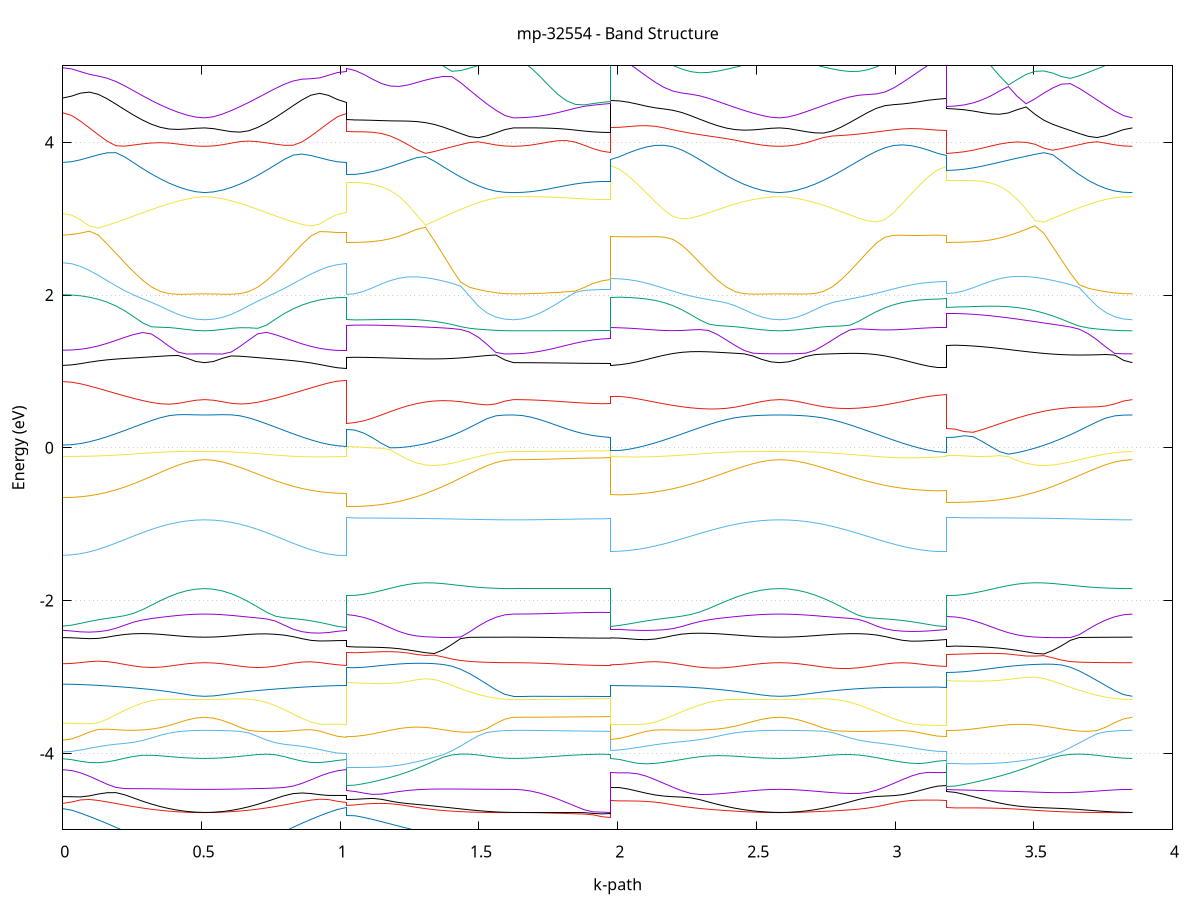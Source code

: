 set title 'mp-32554 - Band Structure'
set xlabel 'k-path'
set ylabel 'Energy (eV)'
set grid y
set yrange [-5:5]
set terminal png size 800,600
set output 'mp-32554_bands_gnuplot.png'
plot '-' using 1:2 with lines notitle, '-' using 1:2 with lines notitle, '-' using 1:2 with lines notitle, '-' using 1:2 with lines notitle, '-' using 1:2 with lines notitle, '-' using 1:2 with lines notitle, '-' using 1:2 with lines notitle, '-' using 1:2 with lines notitle, '-' using 1:2 with lines notitle, '-' using 1:2 with lines notitle, '-' using 1:2 with lines notitle, '-' using 1:2 with lines notitle, '-' using 1:2 with lines notitle, '-' using 1:2 with lines notitle, '-' using 1:2 with lines notitle, '-' using 1:2 with lines notitle, '-' using 1:2 with lines notitle, '-' using 1:2 with lines notitle, '-' using 1:2 with lines notitle, '-' using 1:2 with lines notitle, '-' using 1:2 with lines notitle, '-' using 1:2 with lines notitle, '-' using 1:2 with lines notitle, '-' using 1:2 with lines notitle, '-' using 1:2 with lines notitle, '-' using 1:2 with lines notitle, '-' using 1:2 with lines notitle, '-' using 1:2 with lines notitle, '-' using 1:2 with lines notitle, '-' using 1:2 with lines notitle, '-' using 1:2 with lines notitle, '-' using 1:2 with lines notitle, '-' using 1:2 with lines notitle, '-' using 1:2 with lines notitle, '-' using 1:2 with lines notitle, '-' using 1:2 with lines notitle, '-' using 1:2 with lines notitle, '-' using 1:2 with lines notitle, '-' using 1:2 with lines notitle, '-' using 1:2 with lines notitle, '-' using 1:2 with lines notitle, '-' using 1:2 with lines notitle, '-' using 1:2 with lines notitle, '-' using 1:2 with lines notitle, '-' using 1:2 with lines notitle, '-' using 1:2 with lines notitle, '-' using 1:2 with lines notitle, '-' using 1:2 with lines notitle, '-' using 1:2 with lines notitle, '-' using 1:2 with lines notitle, '-' using 1:2 with lines notitle, '-' using 1:2 with lines notitle, '-' using 1:2 with lines notitle, '-' using 1:2 with lines notitle
0.000000 -35.547577
0.031959 -35.547577
0.063918 -35.547577
0.095877 -35.547577
0.127836 -35.547577
0.159795 -35.547577
0.191754 -35.547577
0.223713 -35.547577
0.255672 -35.547577
0.287631 -35.547577
0.319590 -35.547577
0.351549 -35.547577
0.383508 -35.547577
0.415467 -35.547577
0.447426 -35.547577
0.479385 -35.547577
0.511344 -35.547577
0.511344 -35.547577
0.543240 -35.547577
0.575136 -35.547577
0.607033 -35.547577
0.638929 -35.547577
0.670825 -35.547577
0.702722 -35.547577
0.734618 -35.547577
0.766514 -35.547577
0.798411 -35.547577
0.830307 -35.547577
0.862203 -35.547577
0.894100 -35.547577
0.925996 -35.547577
0.957892 -35.547577
0.989789 -35.547577
1.021685 -35.547577
1.021685 -35.547677
1.053405 -35.547677
1.085126 -35.547677
1.116846 -35.547677
1.148567 -35.547677
1.180287 -35.547677
1.212008 -35.547677
1.243728 -35.547677
1.275448 -35.547677
1.307169 -35.547677
1.338889 -35.547577
1.370610 -35.547577
1.402330 -35.547577
1.434051 -35.547577
1.465771 -35.547577
1.497492 -35.547577
1.529212 -35.547577
1.560933 -35.547577
1.592653 -35.547577
1.624373 -35.547577
1.624373 -35.547577
1.656270 -35.547577
1.688166 -35.547577
1.720062 -35.547577
1.751958 -35.547577
1.783855 -35.547577
1.815751 -35.547577
1.847647 -35.547577
1.879543 -35.547577
1.911440 -35.547577
1.943336 -35.547577
1.975232 -35.547577
1.975232 -35.547577
2.007278 -35.547577
2.039325 -35.547577
2.071371 -35.547577
2.103417 -35.547577
2.135464 -35.547577
2.167510 -35.547577
2.199556 -35.547577
2.231603 -35.547577
2.263649 -35.547577
2.295695 -35.547577
2.327742 -35.547577
2.359788 -35.547577
2.391834 -35.547577
2.423881 -35.547577
2.455927 -35.547577
2.487973 -35.547577
2.520020 -35.547577
2.552066 -35.547577
2.584112 -35.547577
2.584112 -35.547577
2.615730 -35.547577
2.647347 -35.547577
2.678965 -35.547577
2.710582 -35.547577
2.742199 -35.547577
2.773817 -35.547577
2.805434 -35.547577
2.837052 -35.547577
2.868669 -35.547577
2.900287 -35.547577
2.931904 -35.547577
2.963522 -35.547577
2.995139 -35.547577
3.026757 -35.547577
3.058374 -35.547577
3.089991 -35.547577
3.121609 -35.547577
3.153226 -35.547577
3.184844 -35.547577
3.184844 -35.547677
3.216781 -35.547677
3.248719 -35.547677
3.280657 -35.547677
3.312594 -35.547677
3.344532 -35.547677
3.376469 -35.547677
3.408407 -35.547677
3.440345 -35.547677
3.472282 -35.547677
3.504220 -35.547677
3.536158 -35.547577
3.568095 -35.547577
3.600033 -35.547577
3.631970 -35.547577
3.663908 -35.547577
3.695846 -35.547577
3.727783 -35.547577
3.759721 -35.547577
3.791658 -35.547577
3.823596 -35.547577
3.855534 -35.547577
e
0.000000 -35.446177
0.031959 -35.446177
0.063918 -35.446177
0.095877 -35.446177
0.127836 -35.446177
0.159795 -35.446177
0.191754 -35.446177
0.223713 -35.446177
0.255672 -35.446177
0.287631 -35.446177
0.319590 -35.446177
0.351549 -35.446177
0.383508 -35.446177
0.415467 -35.446177
0.447426 -35.446177
0.479385 -35.446177
0.511344 -35.446177
0.511344 -35.446177
0.543240 -35.446177
0.575136 -35.446177
0.607033 -35.446177
0.638929 -35.446177
0.670825 -35.446177
0.702722 -35.446177
0.734618 -35.446177
0.766514 -35.446177
0.798411 -35.446177
0.830307 -35.446177
0.862203 -35.446177
0.894100 -35.446177
0.925996 -35.446177
0.957892 -35.446177
0.989789 -35.446177
1.021685 -35.446177
1.021685 -35.445977
1.053405 -35.445977
1.085126 -35.445977
1.116846 -35.445977
1.148567 -35.445977
1.180287 -35.445977
1.212008 -35.446077
1.243728 -35.446077
1.275448 -35.446077
1.307169 -35.446077
1.338889 -35.446077
1.370610 -35.446077
1.402330 -35.446077
1.434051 -35.446077
1.465771 -35.446077
1.497492 -35.446177
1.529212 -35.446177
1.560933 -35.446177
1.592653 -35.446177
1.624373 -35.446177
1.624373 -35.446177
1.656270 -35.446177
1.688166 -35.446177
1.720062 -35.446177
1.751958 -35.446177
1.783855 -35.446177
1.815751 -35.446177
1.847647 -35.446177
1.879543 -35.446177
1.911440 -35.446177
1.943336 -35.446177
1.975232 -35.446177
1.975232 -35.446177
2.007278 -35.446177
2.039325 -35.446177
2.071371 -35.446177
2.103417 -35.446177
2.135464 -35.446177
2.167510 -35.446177
2.199556 -35.446177
2.231603 -35.446177
2.263649 -35.446177
2.295695 -35.446177
2.327742 -35.446177
2.359788 -35.446177
2.391834 -35.446177
2.423881 -35.446177
2.455927 -35.446177
2.487973 -35.446177
2.520020 -35.446177
2.552066 -35.446177
2.584112 -35.446177
2.584112 -35.446177
2.615730 -35.446177
2.647347 -35.446177
2.678965 -35.446177
2.710582 -35.446177
2.742199 -35.446177
2.773817 -35.446177
2.805434 -35.446177
2.837052 -35.446177
2.868669 -35.446177
2.900287 -35.446177
2.931904 -35.446177
2.963522 -35.446177
2.995139 -35.446177
3.026757 -35.446177
3.058374 -35.446177
3.089991 -35.446177
3.121609 -35.446177
3.153226 -35.446177
3.184844 -35.446177
3.184844 -35.445977
3.216781 -35.445977
3.248719 -35.445977
3.280657 -35.445977
3.312594 -35.445977
3.344532 -35.445977
3.376469 -35.445977
3.408407 -35.446077
3.440345 -35.446077
3.472282 -35.446077
3.504220 -35.446077
3.536158 -35.446077
3.568095 -35.446077
3.600033 -35.446077
3.631970 -35.446077
3.663908 -35.446077
3.695846 -35.446077
3.727783 -35.446177
3.759721 -35.446177
3.791658 -35.446177
3.823596 -35.446177
3.855534 -35.446177
e
0.000000 -35.322877
0.031959 -35.322877
0.063918 -35.322877
0.095877 -35.322877
0.127836 -35.322777
0.159795 -35.322777
0.191754 -35.322677
0.223713 -35.322677
0.255672 -35.322577
0.287631 -35.322477
0.319590 -35.322477
0.351549 -35.322377
0.383508 -35.322377
0.415467 -35.322277
0.447426 -35.322277
0.479385 -35.322277
0.511344 -35.322277
0.511344 -35.322277
0.543240 -35.322277
0.575136 -35.322277
0.607033 -35.322277
0.638929 -35.322377
0.670825 -35.322377
0.702722 -35.322477
0.734618 -35.322577
0.766514 -35.322577
0.798411 -35.322677
0.830307 -35.322777
0.862203 -35.322777
0.894100 -35.322877
0.925996 -35.322877
0.957892 -35.322977
0.989789 -35.322977
1.021685 -35.322977
1.021685 -35.323777
1.053405 -35.323677
1.085126 -35.323677
1.116846 -35.323677
1.148567 -35.323577
1.180287 -35.323477
1.212008 -35.323377
1.243728 -35.323277
1.275448 -35.323177
1.307169 -35.323077
1.338889 -35.322977
1.370610 -35.322777
1.402330 -35.322677
1.434051 -35.322577
1.465771 -35.322477
1.497492 -35.322377
1.529212 -35.322377
1.560933 -35.322277
1.592653 -35.322277
1.624373 -35.322277
1.624373 -35.322277
1.656270 -35.322277
1.688166 -35.322277
1.720062 -35.322277
1.751958 -35.322277
1.783855 -35.322277
1.815751 -35.322277
1.847647 -35.322277
1.879543 -35.322277
1.911440 -35.322277
1.943336 -35.322277
1.975232 -35.322277
1.975232 -35.322877
2.007278 -35.322877
2.039325 -35.322877
2.071371 -35.322877
2.103417 -35.322877
2.135464 -35.322777
2.167510 -35.322777
2.199556 -35.322677
2.231603 -35.322677
2.263649 -35.322577
2.295695 -35.322577
2.327742 -35.322477
2.359788 -35.322477
2.391834 -35.322377
2.423881 -35.322377
2.455927 -35.322277
2.487973 -35.322277
2.520020 -35.322277
2.552066 -35.322277
2.584112 -35.322277
2.584112 -35.322277
2.615730 -35.322277
2.647347 -35.322277
2.678965 -35.322277
2.710582 -35.322277
2.742199 -35.322377
2.773817 -35.322377
2.805434 -35.322477
2.837052 -35.322477
2.868669 -35.322577
2.900287 -35.322677
2.931904 -35.322677
2.963522 -35.322777
2.995139 -35.322777
3.026757 -35.322877
3.058374 -35.322877
3.089991 -35.322977
3.121609 -35.322977
3.153226 -35.322977
3.184844 -35.322977
3.184844 -35.323777
3.216781 -35.323677
3.248719 -35.323677
3.280657 -35.323677
3.312594 -35.323577
3.344532 -35.323577
3.376469 -35.323477
3.408407 -35.323377
3.440345 -35.323277
3.472282 -35.323177
3.504220 -35.323077
3.536158 -35.322977
3.568095 -35.322777
3.600033 -35.322677
3.631970 -35.322577
3.663908 -35.322477
3.695846 -35.322477
3.727783 -35.322377
3.759721 -35.322277
3.791658 -35.322277
3.823596 -35.322277
3.855534 -35.322277
e
0.000000 -35.245377
0.031959 -35.245377
0.063918 -35.245377
0.095877 -35.245477
0.127836 -35.245477
0.159795 -35.245577
0.191754 -35.245577
0.223713 -35.245677
0.255672 -35.245677
0.287631 -35.245777
0.319590 -35.245777
0.351549 -35.245877
0.383508 -35.245877
0.415467 -35.245977
0.447426 -35.245977
0.479385 -35.245977
0.511344 -35.245977
0.511344 -35.245977
0.543240 -35.245977
0.575136 -35.245977
0.607033 -35.245977
0.638929 -35.245877
0.670825 -35.245877
0.702722 -35.245777
0.734618 -35.245677
0.766514 -35.245677
0.798411 -35.245577
0.830307 -35.245477
0.862203 -35.245477
0.894100 -35.245377
0.925996 -35.245377
0.957892 -35.245377
0.989789 -35.245277
1.021685 -35.245277
1.021685 -35.244577
1.053405 -35.244577
1.085126 -35.244677
1.116846 -35.244677
1.148567 -35.244777
1.180287 -35.244777
1.212008 -35.244877
1.243728 -35.244977
1.275448 -35.245077
1.307169 -35.245277
1.338889 -35.245377
1.370610 -35.245477
1.402330 -35.245577
1.434051 -35.245677
1.465771 -35.245777
1.497492 -35.245877
1.529212 -35.245877
1.560933 -35.245977
1.592653 -35.245977
1.624373 -35.245977
1.624373 -35.245977
1.656270 -35.245977
1.688166 -35.245977
1.720062 -35.245977
1.751958 -35.245977
1.783855 -35.245977
1.815751 -35.245977
1.847647 -35.245977
1.879543 -35.245977
1.911440 -35.245977
1.943336 -35.245977
1.975232 -35.245977
1.975232 -35.245377
2.007278 -35.245377
2.039325 -35.245377
2.071371 -35.245477
2.103417 -35.245477
2.135464 -35.245477
2.167510 -35.245577
2.199556 -35.245577
2.231603 -35.245577
2.263649 -35.245677
2.295695 -35.245677
2.327742 -35.245777
2.359788 -35.245777
2.391834 -35.245877
2.423881 -35.245877
2.455927 -35.245977
2.487973 -35.245977
2.520020 -35.245977
2.552066 -35.245977
2.584112 -35.245977
2.584112 -35.245977
2.615730 -35.245977
2.647347 -35.245977
2.678965 -35.245977
2.710582 -35.245977
2.742199 -35.245877
2.773817 -35.245877
2.805434 -35.245777
2.837052 -35.245777
2.868669 -35.245677
2.900287 -35.245577
2.931904 -35.245577
2.963522 -35.245477
2.995139 -35.245477
3.026757 -35.245377
3.058374 -35.245377
3.089991 -35.245377
3.121609 -35.245277
3.153226 -35.245277
3.184844 -35.245277
3.184844 -35.244577
3.216781 -35.244577
3.248719 -35.244577
3.280657 -35.244677
3.312594 -35.244677
3.344532 -35.244777
3.376469 -35.244877
3.408407 -35.244977
3.440345 -35.245077
3.472282 -35.245177
3.504220 -35.245277
3.536158 -35.245377
3.568095 -35.245477
3.600033 -35.245577
3.631970 -35.245677
3.663908 -35.245777
3.695846 -35.245777
3.727783 -35.245877
3.759721 -35.245977
3.791658 -35.245977
3.823596 -35.245977
3.855534 -35.245977
e
0.000000 -35.195877
0.031959 -35.195977
0.063918 -35.195977
0.095877 -35.195977
0.127836 -35.196077
0.159795 -35.196177
0.191754 -35.196277
0.223713 -35.196377
0.255672 -35.196477
0.287631 -35.196577
0.319590 -35.196677
0.351549 -35.196777
0.383508 -35.196877
0.415467 -35.196877
0.447426 -35.196977
0.479385 -35.196977
0.511344 -35.196977
0.511344 -35.196977
0.543240 -35.196977
0.575136 -35.196977
0.607033 -35.196877
0.638929 -35.196777
0.670825 -35.196777
0.702722 -35.196677
0.734618 -35.196577
0.766514 -35.196477
0.798411 -35.196377
0.830307 -35.196277
0.862203 -35.196177
0.894100 -35.196077
0.925996 -35.195977
0.957892 -35.195977
0.989789 -35.195877
1.021685 -35.195877
1.021685 -35.197077
1.053405 -35.197077
1.085126 -35.197077
1.116846 -35.197077
1.148567 -35.197077
1.180287 -35.196977
1.212008 -35.196977
1.243728 -35.196977
1.275448 -35.196977
1.307169 -35.196977
1.338889 -35.196977
1.370610 -35.196977
1.402330 -35.196977
1.434051 -35.196977
1.465771 -35.196977
1.497492 -35.196977
1.529212 -35.196977
1.560933 -35.196977
1.592653 -35.196977
1.624373 -35.196977
1.624373 -35.196977
1.656270 -35.196977
1.688166 -35.196977
1.720062 -35.196977
1.751958 -35.196977
1.783855 -35.196977
1.815751 -35.196977
1.847647 -35.196977
1.879543 -35.196977
1.911440 -35.196977
1.943336 -35.196977
1.975232 -35.196977
1.975232 -35.195877
2.007278 -35.195877
2.039325 -35.195977
2.071371 -35.195977
2.103417 -35.196077
2.135464 -35.196077
2.167510 -35.196177
2.199556 -35.196277
2.231603 -35.196277
2.263649 -35.196377
2.295695 -35.196477
2.327742 -35.196577
2.359788 -35.196677
2.391834 -35.196777
2.423881 -35.196777
2.455927 -35.196877
2.487973 -35.196877
2.520020 -35.196977
2.552066 -35.196977
2.584112 -35.196977
2.584112 -35.196977
2.615730 -35.196977
2.647347 -35.196977
2.678965 -35.196877
2.710582 -35.196877
2.742199 -35.196777
2.773817 -35.196777
2.805434 -35.196677
2.837052 -35.196577
2.868669 -35.196477
2.900287 -35.196377
2.931904 -35.196277
2.963522 -35.196277
2.995139 -35.196177
3.026757 -35.196077
3.058374 -35.195977
3.089991 -35.195977
3.121609 -35.195977
3.153226 -35.195877
3.184844 -35.195877
3.184844 -35.197077
3.216781 -35.197077
3.248719 -35.197077
3.280657 -35.197077
3.312594 -35.197077
3.344532 -35.196977
3.376469 -35.196977
3.408407 -35.196977
3.440345 -35.196977
3.472282 -35.196977
3.504220 -35.196977
3.536158 -35.196977
3.568095 -35.196977
3.600033 -35.196977
3.631970 -35.196977
3.663908 -35.196977
3.695846 -35.196977
3.727783 -35.196977
3.759721 -35.196977
3.791658 -35.196977
3.823596 -35.196977
3.855534 -35.196977
e
0.000000 -34.524977
0.031959 -34.524977
0.063918 -34.524977
0.095877 -34.524877
0.127836 -34.524877
0.159795 -34.524777
0.191754 -34.524677
0.223713 -34.524477
0.255672 -34.524377
0.287631 -34.524277
0.319590 -34.524177
0.351549 -34.524077
0.383508 -34.523977
0.415467 -34.523877
0.447426 -34.523877
0.479385 -34.523777
0.511344 -34.523777
0.511344 -34.523777
0.543240 -34.523777
0.575136 -34.523877
0.607033 -34.523877
0.638929 -34.523977
0.670825 -34.524077
0.702722 -34.524177
0.734618 -34.524277
0.766514 -34.524377
0.798411 -34.524577
0.830307 -34.524677
0.862203 -34.524777
0.894100 -34.524877
0.925996 -34.524877
0.957892 -34.524977
0.989789 -34.524977
1.021685 -34.525077
1.021685 -34.523777
1.053405 -34.523777
1.085126 -34.523777
1.116846 -34.523777
1.148567 -34.523777
1.180287 -34.523777
1.212008 -34.523777
1.243728 -34.523777
1.275448 -34.523777
1.307169 -34.523777
1.338889 -34.523777
1.370610 -34.523777
1.402330 -34.523777
1.434051 -34.523777
1.465771 -34.523777
1.497492 -34.523777
1.529212 -34.523777
1.560933 -34.523777
1.592653 -34.523777
1.624373 -34.523777
1.624373 -34.523777
1.656270 -34.523777
1.688166 -34.523777
1.720062 -34.523777
1.751958 -34.523777
1.783855 -34.523777
1.815751 -34.523777
1.847647 -34.523777
1.879543 -34.523777
1.911440 -34.523777
1.943336 -34.523777
1.975232 -34.523777
1.975232 -34.524977
2.007278 -34.524977
2.039325 -34.524977
2.071371 -34.524977
2.103417 -34.524877
2.135464 -34.524777
2.167510 -34.524777
2.199556 -34.524677
2.231603 -34.524577
2.263649 -34.524477
2.295695 -34.524377
2.327742 -34.524277
2.359788 -34.524177
2.391834 -34.524077
2.423881 -34.523977
2.455927 -34.523877
2.487973 -34.523877
2.520020 -34.523777
2.552066 -34.523777
2.584112 -34.523777
2.584112 -34.523777
2.615730 -34.523777
2.647347 -34.523777
2.678965 -34.523877
2.710582 -34.523877
2.742199 -34.523977
2.773817 -34.524077
2.805434 -34.524177
2.837052 -34.524277
2.868669 -34.524377
2.900287 -34.524477
2.931904 -34.524577
2.963522 -34.524677
2.995139 -34.524777
3.026757 -34.524877
3.058374 -34.524877
3.089991 -34.524977
3.121609 -34.524977
3.153226 -34.524977
3.184844 -34.525077
3.184844 -34.523777
3.216781 -34.523777
3.248719 -34.523777
3.280657 -34.523777
3.312594 -34.523777
3.344532 -34.523777
3.376469 -34.523777
3.408407 -34.523777
3.440345 -34.523777
3.472282 -34.523777
3.504220 -34.523777
3.536158 -34.523777
3.568095 -34.523777
3.600033 -34.523777
3.631970 -34.523777
3.663908 -34.523777
3.695846 -34.523777
3.727783 -34.523777
3.759721 -34.523777
3.791658 -34.523777
3.823596 -34.523777
3.855534 -34.523777
e
0.000000 -14.109777
0.031959 -14.112377
0.063918 -14.120077
0.095877 -14.132177
0.127836 -14.147977
0.159795 -14.166277
0.191754 -14.186077
0.223713 -14.206377
0.255672 -14.226377
0.287631 -14.245377
0.319590 -14.262777
0.351549 -14.278177
0.383508 -14.291277
0.415467 -14.301577
0.447426 -14.309177
0.479385 -14.313777
0.511344 -14.315277
0.511344 -14.315277
0.543240 -14.313677
0.575136 -14.309077
0.607033 -14.301477
0.638929 -14.291077
0.670825 -14.277977
0.702722 -14.262477
0.734618 -14.244977
0.766514 -14.225877
0.798411 -14.205877
0.830307 -14.185477
0.862203 -14.165677
0.894100 -14.147477
0.925996 -14.131777
0.957892 -14.119777
0.989789 -14.112177
1.021685 -14.109577
1.021685 -14.055577
1.053405 -14.057077
1.085126 -14.061677
1.116846 -14.069477
1.148567 -14.080477
1.180287 -14.094677
1.212008 -14.111777
1.243728 -14.131377
1.275448 -14.152777
1.307169 -14.175077
1.338889 -14.197477
1.370610 -14.219277
1.402330 -14.239877
1.434051 -14.258677
1.465771 -14.275277
1.497492 -14.289377
1.529212 -14.300577
1.560933 -14.308677
1.592653 -14.313577
1.624373 -14.315277
1.624373 -14.315277
1.656270 -14.314677
1.688166 -14.312977
1.720062 -14.310277
1.751958 -14.306677
1.783855 -14.302377
1.815751 -14.297877
1.847647 -14.293377
1.879543 -14.289377
1.911440 -14.286077
1.943336 -14.283977
1.975232 -14.283277
1.975232 -14.057877
2.007278 -14.060477
2.039325 -14.067977
2.071371 -14.080077
2.103417 -14.095777
2.135464 -14.114277
2.167510 -14.134677
2.199556 -14.155977
2.231603 -14.177477
2.263649 -14.198577
2.295695 -14.218777
2.327742 -14.237677
2.359788 -14.254977
2.391834 -14.270477
2.423881 -14.283877
2.455927 -14.294977
2.487973 -14.303777
2.520020 -14.310177
2.552066 -14.313977
2.584112 -14.315277
2.584112 -14.315277
2.615730 -14.313977
2.647347 -14.310177
2.678965 -14.303777
2.710582 -14.294877
2.742199 -14.283777
2.773817 -14.270277
2.805434 -14.254777
2.837052 -14.237477
2.868669 -14.218477
2.900287 -14.198277
2.931904 -14.177177
2.963522 -14.155677
2.995139 -14.134477
3.026757 -14.114177
3.058374 -14.095877
3.089991 -14.080377
3.121609 -14.068477
3.153226 -14.061177
3.184844 -14.058577
3.184844 -14.021577
3.216781 -14.022577
3.248719 -14.025877
3.280657 -14.031777
3.312594 -14.040477
3.344532 -14.052577
3.376469 -14.068177
3.408407 -14.087077
3.440345 -14.108577
3.472282 -14.131777
3.504220 -14.155777
3.536158 -14.179677
3.568095 -14.202777
3.600033 -14.224577
3.631970 -14.244677
3.663908 -14.262677
3.695846 -14.278377
3.727783 -14.291477
3.759721 -14.301777
3.791658 -14.309277
3.823596 -14.313777
3.855534 -14.315277
e
0.000000 -13.833277
0.031959 -13.835477
0.063918 -13.841377
0.095877 -13.849277
0.127836 -13.857677
0.159795 -13.865677
0.191754 -13.872877
0.223713 -13.879277
0.255672 -13.884877
0.287631 -13.889777
0.319590 -13.893877
0.351549 -13.897377
0.383508 -13.900277
0.415467 -13.902477
0.447426 -13.904077
0.479385 -13.905077
0.511344 -13.905377
0.511344 -13.905377
0.543240 -13.905077
0.575136 -13.904077
0.607033 -13.902377
0.638929 -13.900077
0.670825 -13.896977
0.702722 -13.893277
0.734618 -13.888877
0.766514 -13.883777
0.798411 -13.877777
0.830307 -13.870877
0.862203 -13.863177
0.894100 -13.854577
0.925996 -13.845577
0.957892 -13.837077
0.989789 -13.830777
1.021685 -13.828377
1.021685 -13.688777
1.053405 -13.709477
1.085126 -13.738077
1.116846 -13.765577
1.148567 -13.790677
1.180287 -13.812877
1.212008 -13.831877
1.243728 -13.847777
1.275448 -13.860677
1.307169 -13.871077
1.338889 -13.879377
1.370610 -13.885977
1.402330 -13.891277
1.434051 -13.895477
1.465771 -13.898777
1.497492 -13.901277
1.529212 -13.903077
1.560933 -13.904377
1.592653 -13.905177
1.624373 -13.905377
1.624373 -13.905377
1.656270 -13.906277
1.688166 -13.908877
1.720062 -13.912977
1.751958 -13.918277
1.783855 -13.924377
1.815751 -13.930977
1.847647 -13.937377
1.879543 -13.943077
1.911440 -13.947577
1.943336 -13.950477
1.975232 -13.951477
1.975232 -13.894277
2.007278 -13.895077
2.039325 -13.897077
2.071371 -13.899777
2.103417 -13.902477
2.135464 -13.904677
2.167510 -13.906377
2.199556 -13.907477
2.231603 -13.908177
2.263649 -13.908377
2.295695 -13.908377
2.327742 -13.908177
2.359788 -13.907777
2.391834 -13.907277
2.423881 -13.906777
2.455927 -13.906377
2.487973 -13.905977
2.520020 -13.905677
2.552066 -13.905477
2.584112 -13.905377
2.584112 -13.905377
2.615730 -13.905477
2.647347 -13.905577
2.678965 -13.905777
2.710582 -13.906077
2.742199 -13.906477
2.773817 -13.906777
2.805434 -13.906977
2.837052 -13.907177
2.868669 -13.907077
2.900287 -13.906777
2.931904 -13.906177
2.963522 -13.905177
2.995139 -13.903577
3.026757 -13.901377
3.058374 -13.898577
3.089991 -13.895377
3.121609 -13.892277
3.153226 -13.889877
3.184844 -13.888977
3.184844 -13.706577
3.216781 -13.730677
3.248719 -13.760877
3.280657 -13.789677
3.312594 -13.815877
3.344532 -13.838677
3.376469 -13.857477
3.408407 -13.872177
3.440345 -13.883077
3.472282 -13.891077
3.504220 -13.896577
3.536158 -13.900277
3.568095 -13.902777
3.600033 -13.904277
3.631970 -13.905177
3.663908 -13.905577
3.695846 -13.905777
3.727783 -13.905677
3.759721 -13.905577
3.791658 -13.905477
3.823596 -13.905477
3.855534 -13.905377
e
0.000000 -13.624677
0.031959 -13.619577
0.063918 -13.605177
0.095877 -13.583777
0.127836 -13.557877
0.159795 -13.529477
0.191754 -13.500077
0.223713 -13.470777
0.255672 -13.442577
0.287631 -13.416377
0.319590 -13.392777
0.351549 -13.372277
0.383508 -13.355577
0.415467 -13.343077
0.447426 -13.334577
0.479385 -13.329877
0.511344 -13.328477
0.511344 -13.328477
0.543240 -13.328477
0.575136 -13.328577
0.607033 -13.329277
0.638929 -13.333177
0.670825 -13.347277
0.702722 -13.368277
0.734618 -13.393077
0.766514 -13.420577
0.798411 -13.449977
0.830307 -13.480477
0.862203 -13.511077
0.894100 -13.540577
0.925996 -13.567477
0.957892 -13.589577
0.989789 -13.604577
1.021685 -13.609877
1.021685 -13.662777
1.053405 -13.641477
1.085126 -13.611077
1.116846 -13.580377
1.148567 -13.550377
1.180287 -13.521777
1.212008 -13.494877
1.243728 -13.469977
1.275448 -13.447277
1.307169 -13.426677
1.338889 -13.408177
1.370610 -13.391577
1.402330 -13.376877
1.434051 -13.364077
1.465771 -13.353177
1.497492 -13.344277
1.529212 -13.337277
1.560933 -13.332377
1.592653 -13.329477
1.624373 -13.328477
1.624373 -13.328477
1.656270 -13.328277
1.688166 -13.327577
1.720062 -13.326677
1.751958 -13.325477
1.783855 -13.324077
1.815751 -13.322677
1.847647 -13.321477
1.879543 -13.320377
1.911440 -13.319477
1.943336 -13.318977
1.975232 -13.318777
1.975232 -13.624577
2.007278 -13.620977
2.039325 -13.610577
2.071371 -13.594677
2.103417 -13.574577
2.135464 -13.551677
2.167510 -13.527177
2.199556 -13.502077
2.231603 -13.477077
2.263649 -13.452777
2.295695 -13.429777
2.327742 -13.408377
2.359788 -13.388977
2.391834 -13.372077
2.423881 -13.357777
2.455927 -13.346377
2.487973 -13.337977
2.520020 -13.332477
2.552066 -13.329377
2.584112 -13.328477
2.584112 -13.328477
2.615730 -13.328377
2.647347 -13.328177
2.678965 -13.328077
2.710582 -13.328777
2.742199 -13.333777
2.773817 -13.347077
2.805434 -13.364877
2.837052 -13.385277
2.868669 -13.407777
2.900287 -13.431977
2.931904 -13.457277
2.963522 -13.483277
2.995139 -13.509277
3.026757 -13.534577
3.058374 -13.558177
3.089991 -13.578877
3.121609 -13.595377
3.153226 -13.605977
3.184844 -13.609677
3.184844 -13.688377
3.216781 -13.663877
3.248719 -13.632377
3.280657 -13.600977
3.312594 -13.570577
3.344532 -13.541477
3.376469 -13.513977
3.408407 -13.488277
3.440345 -13.464777
3.472282 -13.443477
3.504220 -13.424277
3.536158 -13.407177
3.568095 -13.391877
3.600033 -13.378277
3.631970 -13.366377
3.663908 -13.356077
3.695846 -13.347477
3.727783 -13.340577
3.759721 -13.335177
3.791658 -13.331477
3.823596 -13.329177
3.855534 -13.328477
e
0.000000 -13.294777
0.031959 -13.294877
0.063918 -13.295077
0.095877 -13.295277
0.127836 -13.295677
0.159795 -13.296077
0.191754 -13.296477
0.223713 -13.296877
0.255672 -13.297177
0.287631 -13.297277
0.319590 -13.297177
0.351549 -13.296677
0.383508 -13.295677
0.415467 -13.294277
0.447426 -13.292477
0.479385 -13.290977
0.511344 -13.290377
0.511344 -13.290377
0.543240 -13.292477
0.575136 -13.298777
0.607033 -13.308577
0.638929 -13.319177
0.670825 -13.323277
0.702722 -13.323677
0.734618 -13.323377
0.766514 -13.322777
0.798411 -13.322077
0.830307 -13.321277
0.862203 -13.320577
0.894100 -13.319877
0.925996 -13.319277
0.957892 -13.318877
0.989789 -13.318577
1.021685 -13.318477
1.021685 -13.474677
1.053405 -13.473477
1.085126 -13.469877
1.116846 -13.464077
1.148567 -13.455977
1.180287 -13.445977
1.212008 -13.434077
1.243728 -13.420577
1.275448 -13.405877
1.307169 -13.390377
1.338889 -13.374677
1.370610 -13.359277
1.402330 -13.344777
1.434051 -13.331477
1.465771 -13.319577
1.497492 -13.309477
1.529212 -13.301277
1.560933 -13.295277
1.592653 -13.291577
1.624373 -13.290377
1.624373 -13.290377
1.656270 -13.290377
1.688166 -13.290277
1.720062 -13.290077
1.751958 -13.289877
1.783855 -13.289677
1.815751 -13.289477
1.847647 -13.289177
1.879543 -13.288977
1.911440 -13.288777
1.943336 -13.288577
1.975232 -13.288577
1.975232 -13.290877
2.007278 -13.290977
2.039325 -13.291077
2.071371 -13.291277
2.103417 -13.291677
2.135464 -13.292077
2.167510 -13.292577
2.199556 -13.293077
2.231603 -13.293677
2.263649 -13.294277
2.295695 -13.294877
2.327742 -13.295277
2.359788 -13.295577
2.391834 -13.295577
2.423881 -13.295277
2.455927 -13.294477
2.487973 -13.293277
2.520020 -13.291877
2.552066 -13.290777
2.584112 -13.290377
2.584112 -13.290377
2.615730 -13.291877
2.647347 -13.296277
2.678965 -13.303477
2.710582 -13.312777
2.742199 -13.320277
2.773817 -13.321977
2.805434 -13.321677
2.837052 -13.320877
2.868669 -13.319877
2.900287 -13.318877
2.931904 -13.317977
2.963522 -13.317077
2.995139 -13.316277
3.026757 -13.315577
3.058374 -13.315077
3.089991 -13.314677
3.121609 -13.314377
3.153226 -13.314177
3.184844 -13.314077
3.184844 -13.474777
3.216781 -13.473777
3.248719 -13.470877
3.280657 -13.466077
3.312594 -13.459477
3.344532 -13.451177
3.376469 -13.441277
3.408407 -13.429977
3.440345 -13.417377
3.472282 -13.403877
3.504220 -13.389677
3.536158 -13.375277
3.568095 -13.361277
3.600033 -13.347877
3.631970 -13.335477
3.663908 -13.324177
3.695846 -13.314377
3.727783 -13.305977
3.759721 -13.299277
3.791658 -13.294377
3.823596 -13.291377
3.855534 -13.290377
e
0.000000 -13.003877
0.031959 -13.003477
0.063918 -13.002277
0.095877 -13.000277
0.127836 -12.997577
0.159795 -12.994377
0.191754 -12.990677
0.223713 -12.986577
0.255672 -12.982377
0.287631 -12.978177
0.319590 -12.974077
0.351549 -12.970377
0.383508 -12.966977
0.415467 -12.964277
0.447426 -12.962177
0.479385 -12.960977
0.511344 -12.960477
0.511344 -12.960477
0.543240 -12.960977
0.575136 -12.962377
0.607033 -12.964577
0.638929 -12.967477
0.670825 -12.971077
0.702722 -12.975177
0.734618 -12.979577
0.766514 -12.984077
0.798411 -12.988577
0.830307 -12.992977
0.862203 -12.996877
0.894100 -13.000377
0.925996 -13.003277
0.957892 -13.005377
0.989789 -13.006777
1.021685 -13.007177
1.021685 -12.996077
1.053405 -12.995877
1.085126 -12.995277
1.116846 -12.994277
1.148567 -12.992977
1.180287 -12.991177
1.212008 -12.989177
1.243728 -12.986777
1.275448 -12.984177
1.307169 -12.981377
1.338889 -12.978377
1.370610 -12.975377
1.402330 -12.972477
1.434051 -12.969677
1.465771 -12.967077
1.497492 -12.964877
1.529212 -12.962977
1.560933 -12.961677
1.592653 -12.960777
1.624373 -12.960477
1.624373 -12.960477
1.656270 -12.960577
1.688166 -12.960577
1.720062 -12.960777
1.751958 -12.960877
1.783855 -12.961077
1.815751 -12.961277
1.847647 -12.961477
1.879543 -12.961577
1.911440 -12.961777
1.943336 -12.961877
1.975232 -12.961877
1.975232 -13.004077
2.007278 -13.003777
2.039325 -13.002877
2.071371 -13.001577
2.103417 -12.999677
2.135464 -12.997377
2.167510 -12.994577
2.199556 -12.991577
2.231603 -12.988177
2.263649 -12.984677
2.295695 -12.981077
2.327742 -12.977477
2.359788 -12.974077
2.391834 -12.970777
2.423881 -12.967877
2.455927 -12.965277
2.487973 -12.963277
2.520020 -12.961777
2.552066 -12.960777
2.584112 -12.960477
2.584112 -12.960477
2.615730 -12.960877
2.647347 -12.961877
2.678965 -12.963477
2.710582 -12.965777
2.742199 -12.968477
2.773817 -12.971677
2.805434 -12.975177
2.837052 -12.978977
2.868669 -12.982777
2.900287 -12.986677
2.931904 -12.990477
2.963522 -12.994077
2.995139 -12.997277
3.026757 -13.000277
3.058374 -13.002677
3.089991 -13.004677
3.121609 -13.006177
3.153226 -13.006977
3.184844 -13.007277
3.184844 -12.992377
3.216781 -12.992277
3.248719 -12.991977
3.280657 -12.991377
3.312594 -12.990477
3.344532 -12.989477
3.376469 -12.988177
3.408407 -12.986577
3.440345 -12.984777
3.472282 -12.982677
3.504220 -12.980477
3.536158 -12.978077
3.568095 -12.975677
3.600033 -12.973077
3.631970 -12.970677
3.663908 -12.968277
3.695846 -12.966077
3.727783 -12.964177
3.759721 -12.962577
3.791658 -12.961477
3.823596 -12.960777
3.855534 -12.960477
e
0.000000 -6.018677
0.031959 -6.019477
0.063918 -6.021777
0.095877 -6.025477
0.127836 -6.030277
0.159795 -6.035977
0.191754 -6.042277
0.223713 -6.048777
0.255672 -6.055277
0.287631 -6.061477
0.319590 -6.067277
0.351549 -6.072577
0.383508 -6.076977
0.415467 -6.080577
0.447426 -6.083177
0.479385 -6.084877
0.511344 -6.085377
0.511344 -6.085377
0.543240 -6.084577
0.575136 -6.082277
0.607033 -6.078377
0.638929 -6.073077
0.670825 -6.066577
0.702722 -6.058777
0.734618 -6.050177
0.766514 -6.040777
0.798411 -6.031077
0.830307 -6.021377
0.862203 -6.012177
0.894100 -6.003677
0.925996 -5.996577
0.957892 -5.991077
0.989789 -5.987677
1.021685 -5.986477
1.021685 -6.409677
1.053405 -6.406677
1.085126 -6.397477
1.116846 -6.382277
1.148567 -6.360977
1.180287 -6.333777
1.212008 -6.300677
1.243728 -6.261777
1.275448 -6.217377
1.307169 -6.167777
1.338889 -6.113277
1.370610 -6.054177
1.402330 -5.991277
1.434051 -5.926177
1.465771 -5.963077
1.497492 -6.005777
1.529212 -6.039977
1.560933 -6.064977
1.592653 -6.080277
1.624373 -6.085377
1.624373 -6.085377
1.656270 -6.085077
1.688166 -6.084277
1.720062 -6.082877
1.751958 -6.081177
1.783855 -6.079177
1.815751 -6.077177
1.847647 -6.075177
1.879543 -6.073377
1.911440 -6.071977
1.943336 -6.071177
1.975232 -6.070877
1.975232 -5.831777
2.007278 -5.837077
2.039325 -5.851377
2.071371 -5.871277
2.103417 -5.894277
2.135464 -5.918577
2.167510 -5.942977
2.199556 -5.966477
2.231603 -5.988277
2.263649 -6.008077
2.295695 -6.025477
2.327742 -6.040377
2.359788 -6.052777
2.391834 -6.062777
2.423881 -6.070477
2.455927 -6.076377
2.487973 -6.080577
2.520020 -6.083277
2.552066 -6.084877
2.584112 -6.085377
2.584112 -6.085377
2.615730 -6.084777
2.647347 -6.082777
2.678965 -6.079277
2.710582 -6.074177
2.742199 -6.067077
2.773817 -6.057777
2.805434 -6.045877
2.837052 -6.031377
2.868669 -6.014077
2.900287 -5.994077
2.931904 -5.971377
2.963522 -5.946577
2.995139 -5.919977
3.026757 -5.892377
3.058374 -5.864777
3.089991 -5.838577
3.121609 -5.815377
3.153226 -5.798077
3.184844 -5.791177
3.184844 -6.273577
3.216781 -6.272277
3.248719 -6.268277
3.280657 -6.261377
3.312594 -6.251377
3.344532 -6.237977
3.376469 -6.220877
3.408407 -6.199777
3.440345 -6.174477
3.472282 -6.144777
3.504220 -6.110477
3.536158 -6.071677
3.568095 -6.028477
3.600033 -5.981077
3.631970 -5.930077
3.663908 -5.939477
3.695846 -5.982277
3.727783 -6.018477
3.759721 -6.047377
3.791658 -6.068377
3.823596 -6.081077
3.855534 -6.085377
e
0.000000 -5.740077
0.031959 -5.739677
0.063918 -5.738477
0.095877 -5.736277
0.127836 -5.733077
0.159795 -5.728677
0.191754 -5.722677
0.223713 -5.714977
0.255672 -5.705177
0.287631 -5.693077
0.319590 -5.678177
0.351549 -5.660577
0.383508 -5.640277
0.415467 -5.617677
0.447426 -5.594377
0.479385 -5.574277
0.511344 -5.565577
0.511344 -5.565577
0.543240 -5.572977
0.575136 -5.590277
0.607033 -5.610677
0.638929 -5.630677
0.670825 -5.648877
0.702722 -5.664777
0.734618 -5.678377
0.766514 -5.689777
0.798411 -5.699077
0.830307 -5.706677
0.862203 -5.712677
0.894100 -5.717377
0.925996 -5.720877
0.957892 -5.723377
0.989789 -5.724777
1.021685 -5.725277
1.021685 -5.322477
1.053405 -5.326877
1.085126 -5.340277
1.116846 -5.362877
1.148567 -5.394577
1.180287 -5.435177
1.212008 -5.484077
1.243728 -5.539977
1.275448 -5.601177
1.307169 -5.665477
1.338889 -5.730777
1.370610 -5.794977
1.402330 -5.856077
1.434051 -5.911377
1.465771 -5.856177
1.497492 -5.786477
1.529212 -5.716977
1.560933 -5.650477
1.592653 -5.593077
1.624373 -5.565577
1.624373 -5.565577
1.656270 -5.565577
1.688166 -5.565477
1.720062 -5.565377
1.751958 -5.565377
1.783855 -5.565277
1.815751 -5.565277
1.847647 -5.565177
1.879543 -5.565177
1.911440 -5.565177
1.943336 -5.565177
1.975232 -5.565177
1.975232 -5.735977
2.007278 -5.733477
2.039325 -5.727477
2.071371 -5.720277
2.103417 -5.713377
2.135464 -5.707277
2.167510 -5.701877
2.199556 -5.696977
2.231603 -5.692277
2.263649 -5.687177
2.295695 -5.681377
2.327742 -5.674277
2.359788 -5.665577
2.391834 -5.654777
2.423881 -5.641577
2.455927 -5.625777
2.487973 -5.607777
2.520020 -5.588877
2.552066 -5.572577
2.584112 -5.565577
2.584112 -5.565577
2.615730 -5.571577
2.647347 -5.585677
2.678965 -5.602177
2.710582 -5.617977
2.742199 -5.631777
2.773817 -5.643277
2.805434 -5.652677
2.837052 -5.660077
2.868669 -5.665977
2.900287 -5.670877
2.931904 -5.675077
2.963522 -5.679077
2.995139 -5.683277
3.026757 -5.688177
3.058374 -5.693877
3.089991 -5.700777
3.121609 -5.708677
3.153226 -5.716077
3.184844 -5.719477
3.184844 -5.302477
3.216781 -5.306077
3.248719 -5.316977
3.280657 -5.335477
3.312594 -5.361577
3.344532 -5.395577
3.376469 -5.437077
3.408407 -5.485377
3.440345 -5.539277
3.472282 -5.597277
3.504220 -5.657577
3.536158 -5.718577
3.568095 -5.778677
3.600033 -5.836277
3.631970 -5.889677
3.663908 -5.874477
3.695846 -5.817177
3.727783 -5.757777
3.759721 -5.697877
3.791658 -5.639777
3.823596 -5.589377
3.855534 -5.565577
e
0.000000 -4.723077
0.031959 -4.743777
0.063918 -4.782377
0.095877 -4.825477
0.127836 -4.870977
0.159795 -4.918677
0.191754 -4.968477
0.223713 -5.020277
0.255672 -5.073677
0.287631 -5.127877
0.319590 -5.182077
0.351549 -5.235277
0.383508 -5.286277
0.415467 -5.333677
0.447426 -5.375177
0.479385 -5.406377
0.511344 -5.418877
0.511344 -5.418877
0.543240 -5.407577
0.575136 -5.378577
0.607033 -5.339077
0.638929 -5.292977
0.670825 -5.242477
0.702722 -5.188877
0.734618 -5.133477
0.766514 -5.077377
0.798411 -5.021577
0.830307 -4.967077
0.862203 -4.914577
0.894100 -4.864677
0.925996 -4.817277
0.957892 -4.773177
0.989789 -4.734477
1.021685 -4.714677
1.021685 -4.808077
1.053405 -4.816677
1.085126 -4.837877
1.116846 -4.864877
1.148567 -4.893777
1.180287 -4.923277
1.212008 -4.952577
1.243728 -4.981777
1.275448 -5.010777
1.307169 -5.040077
1.338889 -5.070077
1.370610 -5.101277
1.402330 -5.134477
1.434051 -5.170277
1.465771 -5.209477
1.497492 -5.252477
1.529212 -5.299177
1.560933 -5.348477
1.592653 -5.395077
1.624373 -5.418877
1.624373 -5.418877
1.656270 -5.415177
1.688166 -5.403977
1.720062 -5.385577
1.751958 -5.360477
1.783855 -5.329277
1.815751 -5.292977
1.847647 -5.252977
1.879543 -5.211577
1.911440 -5.172577
1.943336 -5.142377
1.975232 -5.130477
1.975232 -5.074177
2.007278 -5.071377
2.039325 -5.063677
2.071371 -5.052377
2.103417 -5.039677
2.135464 -5.028177
2.167510 -5.020877
2.199556 -5.020677
2.231603 -5.030077
2.263649 -5.049877
2.295695 -5.079377
2.327742 -5.116777
2.359788 -5.159677
2.391834 -5.205577
2.423881 -5.252577
2.455927 -5.298677
2.487973 -5.341977
2.520020 -5.379877
2.552066 -5.407977
2.584112 -5.418877
2.584112 -5.418877
2.615730 -5.408877
2.647347 -5.382677
2.678965 -5.346677
2.710582 -5.304777
2.742199 -5.259477
2.773817 -5.212577
2.805434 -5.166077
2.837052 -5.121877
2.868669 -5.082677
2.900287 -5.051177
2.931904 -5.029777
2.963522 -5.019577
2.995139 -5.019477
3.026757 -5.027077
3.058374 -5.039177
3.089991 -5.052777
3.121609 -5.064977
3.153226 -5.073377
3.184844 -5.076377
3.184844 -5.121677
3.216781 -5.119877
3.248719 -5.114577
3.280657 -5.106377
3.312594 -5.096177
3.344532 -5.085077
3.376469 -5.074377
3.408407 -5.065677
3.440345 -5.060277
3.472282 -5.059377
3.504220 -5.063877
3.536158 -5.074177
3.568095 -5.090577
3.600033 -5.112877
3.631970 -5.140877
3.663908 -5.174377
3.695846 -5.213077
3.727783 -5.256377
3.759721 -5.303477
3.791658 -5.352277
3.823596 -5.396977
3.855534 -5.418877
e
0.000000 -4.654877
0.031959 -4.636577
0.063918 -4.609077
0.095877 -4.603077
0.127836 -4.616277
0.159795 -4.635177
0.191754 -4.656077
0.223713 -4.677177
0.255672 -4.697277
0.287631 -4.715577
0.319590 -4.731677
0.351549 -4.745277
0.383508 -4.756377
0.415467 -4.764977
0.447426 -4.770977
0.479385 -4.774177
0.511344 -4.774777
0.511344 -4.774777
0.543240 -4.772577
0.575136 -4.768777
0.607033 -4.762777
0.638929 -4.754377
0.670825 -4.743477
0.702722 -4.729877
0.734618 -4.713777
0.766514 -4.695277
0.798411 -4.674677
0.830307 -4.652877
0.862203 -4.631177
0.894100 -4.611977
0.925996 -4.599777
0.957892 -4.604577
0.989789 -4.626777
1.021685 -4.642377
1.021685 -4.679377
1.053405 -4.673877
1.085126 -4.663277
1.116846 -4.656077
1.148567 -4.654877
1.180287 -4.659077
1.212008 -4.670177
1.243728 -4.687977
1.275448 -4.706777
1.307169 -4.723277
1.338889 -4.736877
1.370610 -4.747677
1.402330 -4.756177
1.434051 -4.762577
1.465771 -4.767477
1.497492 -4.770977
1.529212 -4.773377
1.560933 -4.774777
1.592653 -4.775177
1.624373 -4.774777
1.624373 -4.774777
1.656270 -4.774977
1.688166 -4.775777
1.720062 -4.777677
1.751958 -4.780377
1.783855 -4.783477
1.815751 -4.786877
1.847647 -4.790377
1.879543 -4.794377
1.911440 -4.804277
1.943336 -4.828677
1.975232 -4.840477
1.975232 -4.621777
2.007278 -4.621877
2.039325 -4.622477
2.071371 -4.624177
2.103417 -4.628577
2.135464 -4.637977
2.167510 -4.653577
2.199556 -4.672977
2.231603 -4.691877
2.263649 -4.707877
2.295695 -4.720777
2.327742 -4.731277
2.359788 -4.740377
2.391834 -4.748777
2.423881 -4.756277
2.455927 -4.762977
2.487973 -4.768377
2.520020 -4.772277
2.552066 -4.774477
2.584112 -4.774777
2.584112 -4.774777
2.615730 -4.773377
2.647347 -4.771077
2.678965 -4.767977
2.710582 -4.763777
2.742199 -4.758877
2.773817 -4.753177
2.805434 -4.746977
2.837052 -4.739577
2.868669 -4.730077
2.900287 -4.716977
2.931904 -4.698877
2.963522 -4.675777
2.995139 -4.650377
3.026757 -4.628877
3.058374 -4.616577
3.089991 -4.612177
3.121609 -4.611377
3.153226 -4.611677
3.184844 -4.611877
3.184844 -4.713777
3.216781 -4.713677
3.248719 -4.713477
3.280657 -4.713577
3.312594 -4.714177
3.344532 -4.715877
3.376469 -4.718877
3.408407 -4.723377
3.440345 -4.729577
3.472282 -4.737077
3.504220 -4.745177
3.536158 -4.752577
3.568095 -4.758877
3.600033 -4.763977
3.631970 -4.767777
3.663908 -4.770577
3.695846 -4.772577
3.727783 -4.773977
3.759721 -4.774777
3.791658 -4.775277
3.823596 -4.775177
3.855534 -4.774777
e
0.000000 -4.565777
0.031959 -4.567577
0.063918 -4.569677
0.095877 -4.555977
0.127836 -4.532277
0.159795 -4.514877
0.191754 -4.513977
0.223713 -4.542377
0.255672 -4.584477
0.287631 -4.625877
0.319590 -4.663377
0.351549 -4.695877
0.383508 -4.722877
0.415467 -4.744277
0.447426 -4.759777
0.479385 -4.769477
0.511344 -4.773177
0.511344 -4.773177
0.543240 -4.771077
0.575136 -4.761977
0.607033 -4.746477
0.638929 -4.725177
0.670825 -4.698377
0.702722 -4.666577
0.734618 -4.630577
0.766514 -4.591777
0.798411 -4.554077
0.830307 -4.526477
0.862203 -4.518277
0.894100 -4.525877
0.925996 -4.540777
0.957892 -4.550577
0.989789 -4.550377
1.021685 -4.549277
1.021685 -4.603377
1.053405 -4.601277
1.085126 -4.594777
1.116846 -4.589277
1.148567 -4.601077
1.180287 -4.624077
1.212008 -4.644077
1.243728 -4.657177
1.275448 -4.667677
1.307169 -4.678277
1.338889 -4.689577
1.370610 -4.701577
1.402330 -4.714077
1.434051 -4.726477
1.465771 -4.738477
1.497492 -4.749377
1.529212 -4.758777
1.560933 -4.766077
1.592653 -4.771077
1.624373 -4.773177
1.624373 -4.773177
1.656270 -4.773477
1.688166 -4.773877
1.720062 -4.773977
1.751958 -4.773877
1.783855 -4.773677
1.815751 -4.773677
1.847647 -4.773977
1.879543 -4.775677
1.911440 -4.785477
1.943336 -4.792077
1.975232 -4.793277
1.975232 -4.440177
2.007278 -4.447777
2.039325 -4.467777
2.071371 -4.494277
2.103417 -4.521577
2.135464 -4.544277
2.167510 -4.559177
2.199556 -4.567177
2.231603 -4.572477
2.263649 -4.581977
2.295695 -4.605277
2.327742 -4.636477
2.359788 -4.667077
2.391834 -4.694477
2.423881 -4.717977
2.455927 -4.737377
2.487973 -4.752577
2.520020 -4.763577
2.552066 -4.770477
2.584112 -4.773177
2.584112 -4.773177
2.615730 -4.771677
2.647347 -4.765077
2.678965 -4.753577
2.710582 -4.737577
2.742199 -4.717377
2.773817 -4.693177
2.805434 -4.665377
2.837052 -4.634677
2.868669 -4.603377
2.900287 -4.577577
2.931904 -4.564377
2.963522 -4.558777
2.995139 -4.552977
3.026757 -4.540677
3.058374 -4.517277
3.089991 -4.486177
3.121609 -4.454177
3.153226 -4.428877
3.184844 -4.418777
3.184844 -4.498577
3.216781 -4.510377
3.248719 -4.535477
3.280657 -4.564777
3.312594 -4.594877
3.344532 -4.623877
3.376469 -4.649977
3.408407 -4.671877
3.440345 -4.688777
3.472282 -4.700277
3.504220 -4.707677
3.536158 -4.712477
3.568095 -4.716477
3.600033 -4.721077
3.631970 -4.727077
3.663908 -4.734677
3.695846 -4.743377
3.727783 -4.752177
3.759721 -4.760277
3.791658 -4.766877
3.823596 -4.771277
3.855534 -4.773177
e
0.000000 -4.213677
0.031959 -4.224377
0.063918 -4.254577
0.095877 -4.299277
0.127836 -4.351577
0.159795 -4.404177
0.191754 -4.445577
0.223713 -4.460577
0.255672 -4.462077
0.287631 -4.462377
0.319590 -4.463277
0.351549 -4.464777
0.383508 -4.466577
0.415467 -4.468277
0.447426 -4.469777
0.479385 -4.470677
0.511344 -4.470977
0.511344 -4.470977
0.543240 -4.470677
0.575136 -4.469577
0.607033 -4.467877
0.638929 -4.465777
0.670825 -4.463177
0.702722 -4.460477
0.734618 -4.457377
0.766514 -4.453377
0.798411 -4.445877
0.830307 -4.427877
0.862203 -4.392577
0.894100 -4.346377
0.925996 -4.298777
0.957892 -4.257277
0.989789 -4.227977
1.021685 -4.217077
1.021685 -4.489377
1.053405 -4.499177
1.085126 -4.519477
1.116846 -4.536577
1.148567 -4.533077
1.180287 -4.516377
1.212008 -4.499177
1.243728 -4.485377
1.275448 -4.475977
1.307169 -4.470277
1.338889 -4.467377
1.370610 -4.466377
1.402330 -4.466477
1.434051 -4.467177
1.465771 -4.468077
1.497492 -4.468977
1.529212 -4.469877
1.560933 -4.470477
1.592653 -4.470877
1.624373 -4.470977
1.624373 -4.470977
1.656270 -4.476877
1.688166 -4.493877
1.720062 -4.520777
1.751958 -4.556077
1.783855 -4.597777
1.815751 -4.643977
1.847647 -4.692177
1.879543 -4.738077
1.911440 -4.765077
1.943336 -4.769077
1.975232 -4.769577
1.975232 -4.256677
2.007278 -4.255077
2.039325 -4.254877
2.071371 -4.266877
2.103417 -4.298477
2.135464 -4.343777
2.167510 -4.393977
2.199556 -4.443777
2.231603 -4.489277
2.263649 -4.523877
2.295695 -4.538077
2.327742 -4.537477
2.359788 -4.530677
2.391834 -4.520877
2.423881 -4.509577
2.455927 -4.498077
2.487973 -4.487377
2.520020 -4.478677
2.552066 -4.472977
2.584112 -4.470977
2.584112 -4.470977
2.615730 -4.472777
2.647347 -4.477877
2.678965 -4.485477
2.710582 -4.494677
2.742199 -4.504377
2.773817 -4.513477
2.805434 -4.520777
2.837052 -4.525177
2.868669 -4.524377
2.900287 -4.512577
2.931904 -4.482977
2.963522 -4.440777
2.995139 -4.392877
3.026757 -4.343277
3.058374 -4.296977
3.089991 -4.262177
3.121609 -4.248677
3.153226 -4.251577
3.184844 -4.255077
3.184844 -4.475977
3.216781 -4.477377
3.248719 -4.479677
3.280657 -4.482777
3.312594 -4.486077
3.344532 -4.489477
3.376469 -4.492677
3.408407 -4.495777
3.440345 -4.499077
3.472282 -4.502777
3.504220 -4.506777
3.536158 -4.510577
3.568095 -4.513377
3.600033 -4.514277
3.631970 -4.512477
3.663908 -4.508077
3.695846 -4.501377
3.727783 -4.493277
3.759721 -4.484977
3.791658 -4.477677
3.823596 -4.472777
3.855534 -4.470977
e
0.000000 -4.070677
0.031959 -4.081877
0.063918 -4.103577
0.095877 -4.119277
0.127836 -4.122177
0.159795 -4.111577
0.191754 -4.089977
0.223713 -4.063077
0.255672 -4.038977
0.287631 -4.025477
0.319590 -4.024577
0.351549 -4.031577
0.383508 -4.041577
0.415467 -4.051377
0.447426 -4.059277
0.479385 -4.064277
0.511344 -4.065977
0.511344 -4.065977
0.543240 -4.064177
0.575136 -4.058677
0.607033 -4.049977
0.638929 -4.038677
0.670825 -4.026177
0.702722 -4.015077
0.734618 -4.010077
0.766514 -4.018177
0.798411 -4.041977
0.830307 -4.073177
0.862203 -4.100977
0.894100 -4.117877
0.925996 -4.120177
0.957892 -4.109077
0.989789 -4.092577
1.021685 -4.084377
1.021685 -4.423977
1.053405 -4.415277
1.085126 -4.396077
1.116846 -4.372477
1.148567 -4.345577
1.180287 -4.315077
1.212008 -4.280577
1.243728 -4.241777
1.275448 -4.198477
1.307169 -4.150777
1.338889 -4.099677
1.370610 -4.050877
1.402330 -4.020777
1.434051 -4.008677
1.465771 -4.009877
1.497492 -4.020977
1.529212 -4.036677
1.560933 -4.051777
1.592653 -4.062277
1.624373 -4.065977
1.624373 -4.065977
1.656270 -4.064277
1.688166 -4.059577
1.720062 -4.052677
1.751958 -4.044677
1.783855 -4.036477
1.815751 -4.028677
1.847647 -4.021977
1.879543 -4.016477
1.911440 -4.012477
1.943336 -4.009977
1.975232 -4.009177
1.975232 -4.066877
2.007278 -4.079577
2.039325 -4.106877
2.071371 -4.129877
2.103417 -4.136777
2.135464 -4.130377
2.167510 -4.116677
2.199556 -4.099077
2.231603 -4.079477
2.263649 -4.060077
2.295695 -4.043877
2.327742 -4.033277
2.359788 -4.029277
2.391834 -4.031077
2.423881 -4.036877
2.455927 -4.044677
2.487973 -4.052677
2.520020 -4.059677
2.552066 -4.064377
2.584112 -4.065977
2.584112 -4.065977
2.615730 -4.064177
2.647347 -4.058877
2.678965 -4.050877
2.710582 -4.041177
2.742199 -4.031077
2.773817 -4.021977
2.805434 -4.015977
2.837052 -4.015177
2.868669 -4.021577
2.900287 -4.035677
2.931904 -4.055277
2.963522 -4.076677
2.995139 -4.097377
3.026757 -4.115477
3.058374 -4.128877
3.089991 -4.132677
3.121609 -4.120777
3.153226 -4.101277
3.184844 -4.091877
3.184844 -4.438877
3.216781 -4.428077
3.248719 -4.406677
3.280657 -4.382377
3.312594 -4.356477
3.344532 -4.328577
3.376469 -4.298077
3.408407 -4.264777
3.440345 -4.228177
3.472282 -4.188177
3.504220 -4.144877
3.536158 -4.099177
3.568095 -4.055377
3.600033 -4.027077
3.631970 -4.013177
3.663908 -4.008977
3.695846 -4.013677
3.727783 -4.025177
3.759721 -4.039577
3.791658 -4.053077
3.823596 -4.062577
3.855534 -4.065977
e
0.000000 -3.981677
0.031959 -3.974077
0.063918 -3.955777
0.095877 -3.933377
0.127836 -3.911877
0.159795 -3.893777
0.191754 -3.880077
0.223713 -3.868877
0.255672 -3.854877
0.287631 -3.831377
0.319590 -3.798077
0.351549 -3.762677
0.383508 -3.734477
0.415467 -3.716477
0.447426 -3.705777
0.479385 -3.700077
0.511344 -3.698277
0.511344 -3.698277
0.543240 -3.699077
0.575136 -3.701477
0.607033 -3.705477
0.638929 -3.712077
0.670825 -3.731977
0.702722 -3.778577
0.734618 -3.825477
0.766514 -3.860477
0.798411 -3.880877
0.830307 -3.893877
0.862203 -3.908077
0.894100 -3.926677
0.925996 -3.949877
0.957892 -3.974677
0.989789 -3.995577
1.021685 -4.004177
1.021685 -4.184277
1.053405 -4.184377
1.085126 -4.184077
1.116846 -4.182477
1.148567 -4.177877
1.180287 -4.168977
1.212008 -4.154577
1.243728 -4.134577
1.275448 -4.109677
1.307169 -4.081677
1.338889 -4.051877
1.370610 -4.017877
1.402330 -3.966877
1.434051 -3.903577
1.465771 -3.835777
1.497492 -3.769077
1.529212 -3.726477
1.560933 -3.710377
1.592653 -3.701377
1.624373 -3.698277
1.624373 -3.698277
1.656270 -3.698477
1.688166 -3.699177
1.720062 -3.700277
1.751958 -3.701577
1.783855 -3.703177
1.815751 -3.704777
1.847647 -3.706377
1.879543 -3.707677
1.911440 -3.708777
1.943336 -3.709477
1.975232 -3.709677
1.975232 -3.960377
2.007278 -3.954377
2.039325 -3.940477
2.071371 -3.923177
2.103417 -3.904577
2.135464 -3.886777
2.167510 -3.870977
2.199556 -3.857777
2.231603 -3.846377
2.263649 -3.834677
2.295695 -3.820077
2.327742 -3.800277
2.359788 -3.775977
2.391834 -3.750877
2.423881 -3.730377
2.455927 -3.716577
2.487973 -3.707877
2.520020 -3.702377
2.552066 -3.699277
2.584112 -3.698277
2.584112 -3.698277
2.615730 -3.698777
2.647347 -3.700077
2.678965 -3.702277
2.710582 -3.705277
2.742199 -3.710077
2.773817 -3.725877
2.805434 -3.761677
2.837052 -3.797177
2.868669 -3.825777
2.900287 -3.846377
2.931904 -3.861377
2.963522 -3.874577
2.995139 -3.889077
3.026757 -3.905877
3.058374 -3.924777
3.089991 -3.943777
3.121609 -3.960677
3.153226 -3.972977
3.184844 -3.977777
3.184844 -4.137977
3.216781 -4.137977
3.248719 -4.137677
3.280657 -4.136877
3.312594 -4.135077
3.344532 -4.131577
3.376469 -4.125677
3.408407 -4.116677
3.440345 -4.104377
3.472282 -4.088677
3.504220 -4.069977
3.536158 -4.048677
3.568095 -4.021977
3.600033 -3.979177
3.631970 -3.923877
3.663908 -3.863677
3.695846 -3.801577
3.727783 -3.744277
3.759721 -3.716977
3.791658 -3.706577
3.823596 -3.700477
3.855534 -3.698277
e
0.000000 -3.827877
0.031959 -3.810777
0.063918 -3.769277
0.095877 -3.720477
0.127836 -3.686777
0.159795 -3.683177
0.191754 -3.690577
0.223713 -3.696677
0.255672 -3.697777
0.287631 -3.693077
0.319590 -3.682377
0.351549 -3.663777
0.383508 -3.635077
0.415467 -3.598777
0.447426 -3.563277
0.479385 -3.537177
0.511344 -3.527377
0.511344 -3.527377
0.543240 -3.538277
0.575136 -3.568177
0.607033 -3.610777
0.638929 -3.659677
0.670825 -3.699077
0.702722 -3.710777
0.734618 -3.714777
0.766514 -3.714977
0.798411 -3.711077
0.830307 -3.702977
0.862203 -3.693477
0.894100 -3.689777
0.925996 -3.707277
0.957892 -3.743577
0.989789 -3.776177
1.021685 -3.789277
1.021685 -3.781377
1.053405 -3.776977
1.085126 -3.764277
1.116846 -3.744977
1.148567 -3.721377
1.180287 -3.696877
1.212008 -3.675477
1.243728 -3.660877
1.275448 -3.655477
1.307169 -3.659877
1.338889 -3.672477
1.370610 -3.689977
1.402330 -3.707777
1.434051 -3.720477
1.465771 -3.723677
1.497492 -3.714277
1.529212 -3.674377
1.560933 -3.609777
1.592653 -3.552577
1.624373 -3.527377
1.624373 -3.527377
1.656270 -3.527277
1.688166 -3.526777
1.720062 -3.526077
1.751958 -3.525177
1.783855 -3.524177
1.815751 -3.523077
1.847647 -3.522077
1.879543 -3.521177
1.911440 -3.520477
1.943336 -3.519977
1.975232 -3.519877
1.975232 -3.814277
2.007278 -3.803477
2.039325 -3.776077
2.071371 -3.741777
2.103417 -3.710877
2.135464 -3.694077
2.167510 -3.690977
2.199556 -3.693277
2.231603 -3.695777
2.263649 -3.696477
2.295695 -3.694677
2.327742 -3.689777
2.359788 -3.680977
2.391834 -3.666377
2.423881 -3.643477
2.455927 -3.613577
2.487973 -3.581977
2.520020 -3.553877
2.552066 -3.534377
2.584112 -3.527377
2.584112 -3.527377
2.615730 -3.535277
2.647347 -3.557077
2.678965 -3.589377
2.710582 -3.628077
2.742199 -3.668977
2.773817 -3.699877
2.805434 -3.708177
2.837052 -3.711377
2.868669 -3.712677
2.900287 -3.712277
2.931904 -3.710077
2.963522 -3.706377
2.995139 -3.702777
3.026757 -3.702277
3.058374 -3.710177
3.089991 -3.729277
3.121609 -3.753677
3.153226 -3.773977
3.184844 -3.781977
3.184844 -3.702177
3.216781 -3.699577
3.248719 -3.692077
3.280657 -3.680477
3.312594 -3.666077
3.344532 -3.650577
3.376469 -3.636277
3.408407 -3.625277
3.440345 -3.619577
3.472282 -3.620577
3.504220 -3.628377
3.536158 -3.642277
3.568095 -3.660177
3.600033 -3.679577
3.631970 -3.696777
3.663908 -3.708277
3.695846 -3.711377
3.727783 -3.701077
3.759721 -3.656777
3.791658 -3.597977
3.823596 -3.548477
3.855534 -3.527377
e
0.000000 -3.604277
0.031959 -3.606077
0.063918 -3.610577
0.095877 -3.613577
0.127836 -3.598577
0.159795 -3.552377
0.191754 -3.493977
0.223713 -3.435677
0.255672 -3.383077
0.287631 -3.340377
0.319590 -3.310977
0.351549 -3.295277
0.383508 -3.290277
0.415467 -3.291277
0.447426 -3.293977
0.479385 -3.295577
0.511344 -3.295777
0.511344 -3.295777
0.543240 -3.294477
0.575136 -3.291177
0.607033 -3.287377
0.638929 -3.285677
0.670825 -3.290177
0.702722 -3.305377
0.734618 -3.334077
0.766514 -3.375777
0.798411 -3.427177
0.830307 -3.483777
0.862203 -3.540777
0.894100 -3.590077
0.925996 -3.616177
0.957892 -3.619477
0.989789 -3.617177
1.021685 -3.615977
1.021685 -3.075677
1.053405 -3.076977
1.085126 -3.080577
1.116846 -3.084677
1.148567 -3.086877
1.180287 -3.084477
1.212008 -3.074777
1.243728 -3.057377
1.275448 -3.036177
1.307169 -3.023377
1.338889 -3.033177
1.370610 -3.065377
1.402330 -3.107977
1.434051 -3.151877
1.465771 -3.192677
1.497492 -3.228177
1.529212 -3.257177
1.560933 -3.278777
1.592653 -3.291877
1.624373 -3.295777
1.624373 -3.295777
1.656270 -3.295577
1.688166 -3.294877
1.720062 -3.293777
1.751958 -3.292377
1.783855 -3.290777
1.815751 -3.289077
1.847647 -3.287377
1.879543 -3.285877
1.911440 -3.284777
1.943336 -3.284077
1.975232 -3.283777
1.975232 -3.621977
2.007278 -3.622377
2.039325 -3.623277
2.071371 -3.622577
2.103417 -3.614677
2.135464 -3.590477
2.167510 -3.550677
2.199556 -3.503777
2.231603 -3.455177
2.263649 -3.408677
2.295695 -3.367077
2.327742 -3.333377
2.359788 -3.309277
2.391834 -3.295277
2.423881 -3.289677
2.455927 -3.289677
2.487973 -3.292077
2.520020 -3.294577
2.552066 -3.295677
2.584112 -3.295777
2.584112 -3.295777
2.615730 -3.294777
2.647347 -3.291877
2.678965 -3.288177
2.710582 -3.285177
2.742199 -3.285277
2.773817 -3.291277
2.805434 -3.305877
2.837052 -3.330777
2.868669 -3.365177
2.900287 -3.406777
2.931904 -3.452677
2.963522 -3.499777
2.995139 -3.544877
3.026757 -3.583977
3.058374 -3.612077
3.089991 -3.626177
3.121609 -3.631177
3.153226 -3.632477
3.184844 -3.632777
3.184844 -3.052077
3.216781 -3.052377
3.248719 -3.053177
3.280657 -3.053877
3.312594 -3.053577
3.344532 -3.050677
3.376469 -3.043777
3.408407 -3.032177
3.440345 -3.017177
3.472282 -3.003977
3.504220 -3.002577
3.536158 -3.020377
3.568095 -3.053577
3.600033 -3.093777
3.631970 -3.134977
3.663908 -3.173877
3.695846 -3.208877
3.727783 -3.238977
3.759721 -3.263477
3.791658 -3.281577
3.823596 -3.292477
3.855534 -3.295777
e
0.000000 -3.093877
0.031959 -3.095177
0.063918 -3.098577
0.095877 -3.103677
0.127836 -3.109777
0.159795 -3.116777
0.191754 -3.124577
0.223713 -3.133177
0.255672 -3.142777
0.287631 -3.153077
0.319590 -3.164377
0.351549 -3.177277
0.383508 -3.192777
0.415467 -3.210977
0.447426 -3.230077
0.479385 -3.246077
0.511344 -3.252677
0.511344 -3.252677
0.543240 -3.247377
0.575136 -3.233877
0.607033 -3.217377
0.638929 -3.201477
0.670825 -3.188077
0.702722 -3.176977
0.734618 -3.167077
0.766514 -3.157677
0.798411 -3.148777
0.830307 -3.140677
0.862203 -3.133277
0.894100 -3.126677
0.925996 -3.120877
0.957892 -3.116077
0.989789 -3.112777
1.021685 -3.111577
1.021685 -2.881277
1.053405 -2.878877
1.085126 -2.871877
1.116846 -2.861677
1.148567 -2.849977
1.180287 -2.838777
1.212008 -2.829477
1.243728 -2.823277
1.275448 -2.820377
1.307169 -2.820877
1.338889 -2.825277
1.370610 -2.836077
1.402330 -2.858377
1.434051 -2.898577
1.465771 -2.955077
1.497492 -3.022277
1.529212 -3.094477
1.560933 -3.165977
1.592653 -3.226077
1.624373 -3.252677
1.624373 -3.252677
1.656270 -3.252677
1.688166 -3.252777
1.720062 -3.252977
1.751958 -3.253177
1.783855 -3.253377
1.815751 -3.253577
1.847647 -3.253777
1.879543 -3.253977
1.911440 -3.254077
1.943336 -3.254177
1.975232 -3.254177
1.975232 -3.112977
2.007278 -3.113477
2.039325 -3.114777
2.071371 -3.116377
2.103417 -3.117977
2.135464 -3.119777
2.167510 -3.121977
2.199556 -3.124977
2.231603 -3.129177
2.263649 -3.134977
2.295695 -3.142277
2.327742 -3.151077
2.359788 -3.161477
2.391834 -3.173377
2.423881 -3.187177
2.455927 -3.202677
2.487973 -3.219277
2.520020 -3.235277
2.552066 -3.247777
2.584112 -3.252677
2.584112 -3.252677
2.615730 -3.248677
2.647347 -3.238077
2.678965 -3.223777
2.710582 -3.208577
2.742199 -3.194277
2.773817 -3.181477
2.805434 -3.170477
2.837052 -3.160877
2.868669 -3.152677
2.900287 -3.146077
2.931904 -3.140977
2.963522 -3.137477
2.995139 -3.135477
3.026757 -3.134477
3.058374 -3.133977
3.089991 -3.133577
3.121609 -3.132877
3.153226 -3.132177
3.184844 -3.131877
3.184844 -2.940377
3.216781 -2.937977
3.248719 -2.930777
3.280657 -2.919677
3.312594 -2.905677
3.344532 -2.890477
3.376469 -2.875377
3.408407 -2.861777
3.440345 -2.850377
3.472282 -2.841677
3.504220 -2.835477
3.536158 -2.831977
3.568095 -2.832677
3.600033 -2.842477
3.631970 -2.872177
3.663908 -2.921377
3.695846 -2.981177
3.727783 -3.046477
3.759721 -3.113577
3.791658 -3.177877
3.823596 -3.230277
3.855534 -3.252677
e
0.000000 -2.826777
0.031959 -2.822477
0.063918 -2.811477
0.095877 -2.799077
0.127836 -2.792977
0.159795 -2.798577
0.191754 -2.814577
0.223713 -2.835677
0.255672 -2.855777
0.287631 -2.870177
0.319590 -2.875477
0.351549 -2.870777
0.383508 -2.858077
0.415467 -2.841977
0.447426 -2.826977
0.479385 -2.816577
0.511344 -2.812877
0.511344 -2.812877
0.543240 -2.816577
0.575136 -2.826877
0.607033 -2.841877
0.638929 -2.858077
0.670825 -2.870977
0.702722 -2.876277
0.734618 -2.871677
0.766514 -2.858177
0.798411 -2.838977
0.830307 -2.818977
0.862203 -2.804377
0.894100 -2.801177
0.925996 -2.810677
0.957892 -2.826377
0.989789 -2.839677
1.021685 -2.844677
1.021685 -2.683977
1.053405 -2.682477
1.085126 -2.678377
1.116846 -2.673377
1.148567 -2.669377
1.180287 -2.668577
1.212008 -2.672977
1.243728 -2.685577
1.275448 -2.705777
1.307169 -2.718077
1.338889 -2.713277
1.370610 -2.737277
1.402330 -2.764277
1.434051 -2.783977
1.465771 -2.795777
1.497492 -2.802977
1.529212 -2.807577
1.560933 -2.810677
1.592653 -2.812377
1.624373 -2.812877
1.624373 -2.812877
1.656270 -2.813677
1.688166 -2.815877
1.720062 -2.819377
1.751958 -2.823777
1.783855 -2.828877
1.815751 -2.834077
1.847647 -2.839077
1.879543 -2.843477
1.911440 -2.846777
1.943336 -2.848977
1.975232 -2.849677
1.975232 -2.839477
2.007278 -2.835977
2.039325 -2.826277
2.071371 -2.813777
2.103417 -2.803077
2.135464 -2.799677
2.167510 -2.805877
2.199556 -2.820077
2.231603 -2.838177
2.263649 -2.856477
2.295695 -2.871677
2.327742 -2.881077
2.359788 -2.883077
2.391834 -2.877477
2.423881 -2.865877
2.455927 -2.851177
2.487973 -2.836277
2.520020 -2.823877
2.552066 -2.815777
2.584112 -2.812877
2.584112 -2.812877
2.615730 -2.815977
2.647347 -2.824677
2.678965 -2.837977
2.710582 -2.853977
2.742199 -2.869877
2.773817 -2.882577
2.805434 -2.889077
2.837052 -2.887777
2.868669 -2.878977
2.900287 -2.864477
2.931904 -2.847077
2.963522 -2.830077
2.995139 -2.817477
3.026757 -2.813077
3.058374 -2.818477
3.089991 -2.830877
3.121609 -2.844677
3.153226 -2.855077
3.184844 -2.858877
3.184844 -2.703177
3.216781 -2.702177
3.248719 -2.699277
3.280657 -2.695577
3.312594 -2.692077
3.344532 -2.690477
3.376469 -2.692377
3.408407 -2.699477
3.440345 -2.712177
3.472282 -2.725277
3.504220 -2.726077
3.536158 -2.720377
3.568095 -2.748677
3.600033 -2.778777
3.631970 -2.797877
3.663908 -2.805377
3.695846 -2.808577
3.727783 -2.810377
3.759721 -2.811577
3.791658 -2.812277
3.823596 -2.812777
3.855534 -2.812877
e
0.000000 -2.484377
0.031959 -2.486677
0.063918 -2.492777
0.095877 -2.498077
0.127836 -2.494477
0.159795 -2.478877
0.191754 -2.458577
0.223713 -2.442977
0.255672 -2.434177
0.287631 -2.431577
0.319590 -2.434477
0.351549 -2.441677
0.383508 -2.451577
0.415467 -2.461877
0.447426 -2.470777
0.479385 -2.476777
0.511344 -2.478877
0.511344 -2.478877
0.543240 -2.476777
0.575136 -2.470577
0.607033 -2.461477
0.638929 -2.451377
0.670825 -2.442277
0.702722 -2.436477
0.734618 -2.435777
0.766514 -2.440877
0.798411 -2.452377
0.830307 -2.471677
0.862203 -2.497977
0.894100 -2.520077
0.925996 -2.528677
0.957892 -2.527277
0.989789 -2.523677
1.021685 -2.522177
1.021685 -2.606677
1.053405 -2.607177
1.085126 -2.608477
1.116846 -2.610477
1.148567 -2.613577
1.180287 -2.618977
1.212008 -2.629377
1.243728 -2.645277
1.275448 -2.663077
1.307169 -2.682177
1.338889 -2.692777
1.370610 -2.645777
1.402330 -2.574677
1.434051 -2.496977
1.465771 -2.480877
1.497492 -2.479977
1.529212 -2.479477
1.560933 -2.479177
1.592653 -2.478977
1.624373 -2.478877
1.624373 -2.478877
1.656270 -2.479177
1.688166 -2.479977
1.720062 -2.481177
1.751958 -2.482677
1.783855 -2.484377
1.815751 -2.486177
1.847647 -2.487777
1.879543 -2.489177
1.911440 -2.490277
1.943336 -2.490977
1.975232 -2.491177
1.975232 -2.487777
2.007278 -2.491177
2.039325 -2.499577
2.071371 -2.508377
2.103417 -2.511277
2.135464 -2.502877
2.167510 -2.482877
2.199556 -2.457877
2.231603 -2.438777
2.263649 -2.429277
2.295695 -2.426777
2.327742 -2.428777
2.359788 -2.433977
2.391834 -2.441477
2.423881 -2.450177
2.455927 -2.458977
2.487973 -2.467077
2.520020 -2.473377
2.552066 -2.477477
2.584112 -2.478877
2.584112 -2.478877
2.615730 -2.477477
2.647347 -2.473277
2.678965 -2.466777
2.710582 -2.458777
2.742199 -2.450177
2.773817 -2.442277
2.805434 -2.436177
2.837052 -2.432777
2.868669 -2.433177
2.900287 -2.438177
2.931904 -2.449677
2.963522 -2.470277
2.995139 -2.497177
3.026757 -2.519777
3.058374 -2.530677
3.089991 -2.530277
3.121609 -2.524177
3.153226 -2.517977
3.184844 -2.515477
3.184844 -2.594477
3.216781 -2.595277
3.248719 -2.597377
3.280657 -2.600977
3.312594 -2.605977
3.344532 -2.612777
3.376469 -2.622277
3.408407 -2.635177
3.440345 -2.651377
3.472282 -2.669977
3.504220 -2.690977
3.536158 -2.698577
3.568095 -2.653177
3.600033 -2.590777
3.631970 -2.520077
3.663908 -2.483177
3.695846 -2.482077
3.727783 -2.480977
3.759721 -2.480177
3.791658 -2.479477
3.823596 -2.479077
3.855534 -2.478877
e
0.000000 -2.388777
0.031959 -2.397577
0.063918 -2.408977
0.095877 -2.412577
0.127836 -2.406977
0.159795 -2.391277
0.191754 -2.362077
0.223713 -2.321077
0.255672 -2.281177
0.287631 -2.253377
0.319590 -2.234877
0.351549 -2.219777
0.383508 -2.206177
0.415467 -2.194077
0.447426 -2.184477
0.479385 -2.178277
0.511344 -2.176177
0.511344 -2.176177
0.543240 -2.178277
0.575136 -2.184377
0.607033 -2.193577
0.638929 -2.204577
0.670825 -2.216077
0.702722 -2.227177
0.734618 -2.239877
0.766514 -2.267777
0.798411 -2.321777
0.830307 -2.373777
0.862203 -2.406977
0.894100 -2.422277
0.925996 -2.425277
0.957892 -2.417877
0.989789 -2.401877
1.021685 -2.388577
1.021685 -2.187877
1.053405 -2.196177
1.085126 -2.220177
1.116846 -2.257677
1.148567 -2.304877
1.180287 -2.356277
1.212008 -2.404177
1.243728 -2.440677
1.275448 -2.462777
1.307169 -2.473677
1.338889 -2.478277
1.370610 -2.479877
1.402330 -2.479877
1.434051 -2.476577
1.465771 -2.410677
1.497492 -2.334777
1.529212 -2.269277
1.560933 -2.218877
1.592653 -2.187077
1.624373 -2.176177
1.624373 -2.176177
1.656270 -2.175677
1.688166 -2.174277
1.720062 -2.172077
1.751958 -2.169277
1.783855 -2.166177
1.815751 -2.162977
1.847647 -2.159877
1.879543 -2.157177
1.911440 -2.155077
1.943336 -2.153777
1.975232 -2.153377
1.975232 -2.372077
2.007278 -2.377177
2.039325 -2.384777
2.071371 -2.389277
2.103417 -2.390377
2.135464 -2.387977
2.167510 -2.381077
2.199556 -2.366077
2.231603 -2.339077
2.263649 -2.304677
2.295695 -2.273877
2.327742 -2.251677
2.359788 -2.235377
2.391834 -2.221877
2.423881 -2.209777
2.455927 -2.198877
2.487973 -2.189477
2.520020 -2.182277
2.552066 -2.177777
2.584112 -2.176177
2.584112 -2.176177
2.615730 -2.177677
2.647347 -2.182077
2.678965 -2.188777
2.710582 -2.197177
2.742199 -2.206477
2.773817 -2.215677
2.805434 -2.224277
2.837052 -2.232777
2.868669 -2.246377
2.900287 -2.283077
2.931904 -2.331177
2.963522 -2.368577
2.995139 -2.389877
3.026757 -2.399977
3.058374 -2.403677
3.089991 -2.402477
3.121609 -2.396977
3.153226 -2.388177
3.184844 -2.382477
3.184844 -2.207877
3.216781 -2.214077
3.248719 -2.232077
3.280657 -2.260777
3.312594 -2.297777
3.344532 -2.339777
3.376469 -2.382277
3.408407 -2.420077
3.440345 -2.448677
3.472282 -2.467077
3.504220 -2.477377
3.536158 -2.482377
3.568095 -2.484277
3.600033 -2.484577
3.631970 -2.483877
3.663908 -2.446477
3.695846 -2.375077
3.727783 -2.309777
3.759721 -2.254177
3.791658 -2.211877
3.823596 -2.185277
3.855534 -2.176177
e
0.000000 -2.334277
0.031959 -2.321477
0.063918 -2.297377
0.095877 -2.272877
0.127836 -2.251177
0.159795 -2.232877
0.191754 -2.216277
0.223713 -2.196977
0.255672 -2.166177
0.287631 -2.118177
0.319590 -2.059977
0.351549 -2.001277
0.383508 -1.947977
0.415467 -1.903577
0.447426 -1.870377
0.479385 -1.849977
0.511344 -1.843077
0.511344 -1.843077
0.543240 -1.850577
0.575136 -1.873077
0.607033 -1.909577
0.638929 -1.958577
0.670825 -2.017877
0.702722 -2.084377
0.734618 -2.152077
0.766514 -2.203677
0.798411 -2.224077
0.830307 -2.235077
0.862203 -2.247377
0.894100 -2.263777
0.925996 -2.284977
0.957892 -2.310177
0.989789 -2.336677
1.021685 -2.353277
1.021685 -1.936077
1.053405 -1.931277
1.085126 -1.917277
1.116846 -1.895577
1.148567 -1.868477
1.180287 -1.839277
1.212008 -1.811377
1.243728 -1.788377
1.275448 -1.772977
1.307169 -1.766677
1.338889 -1.768977
1.370610 -1.777677
1.402330 -1.790077
1.434051 -1.803377
1.465771 -1.815677
1.497492 -1.825877
1.529212 -1.833677
1.560933 -1.838977
1.592653 -1.842077
1.624373 -1.843077
1.624373 -1.843077
1.656270 -1.843077
1.688166 -1.843077
1.720062 -1.843077
1.751958 -1.843077
1.783855 -1.843077
1.815751 -1.843077
1.847647 -1.843177
1.879543 -1.843177
1.911440 -1.843177
1.943336 -1.843177
1.975232 -1.843177
1.975232 -2.333477
2.007278 -2.324277
2.039325 -2.305777
2.071371 -2.285377
2.103417 -2.265977
2.135464 -2.248677
2.167510 -2.233377
2.199556 -2.219077
2.231603 -2.203377
2.263649 -2.181877
2.295695 -2.149177
2.327742 -2.104977
2.359788 -2.055177
2.391834 -2.005377
2.423881 -1.959277
2.455927 -1.919077
2.487973 -1.886577
2.520020 -1.862577
2.552066 -1.847977
2.584112 -1.843077
2.584112 -1.843077
2.615730 -1.848377
2.647347 -1.864477
2.678965 -1.890677
2.710582 -1.926577
2.742199 -1.970977
2.773817 -2.022577
2.805434 -2.079677
2.837052 -2.139177
2.868669 -2.193477
2.900287 -2.221877
2.931904 -2.231677
2.963522 -2.239077
2.995139 -2.248177
3.026757 -2.260277
3.058374 -2.275577
3.089991 -2.293677
3.121609 -2.313277
3.153226 -2.331477
3.184844 -2.340477
3.184844 -1.936077
3.216781 -1.932077
3.248719 -1.920477
3.280657 -1.902377
3.312594 -1.879177
3.344532 -1.853177
3.376469 -1.826877
3.408407 -1.802877
3.440345 -1.783777
3.472282 -1.771377
3.504220 -1.766377
3.536158 -1.768477
3.568095 -1.775977
3.600033 -1.786777
3.631970 -1.798877
3.663908 -1.810577
3.695846 -1.820877
3.727783 -1.829177
3.759721 -1.835477
3.791658 -1.839777
3.823596 -1.842277
3.855534 -1.843077
e
0.000000 -1.406677
0.031959 -1.401477
0.063918 -1.386177
0.095877 -1.361677
0.127836 -1.329077
0.159795 -1.290177
0.191754 -1.246677
0.223713 -1.200777
0.255672 -1.154377
0.287631 -1.109577
0.319590 -1.067977
0.351549 -1.031077
0.383508 -0.999877
0.415467 -0.975077
0.447426 -0.957177
0.479385 -0.946377
0.511344 -0.942777
0.511344 -0.942777
0.543240 -0.946377
0.575136 -0.957177
0.607033 -0.975077
0.638929 -0.999877
0.670825 -1.031177
0.702722 -1.068377
0.734618 -1.110277
0.766514 -1.155577
0.798411 -1.202577
0.830307 -1.249177
0.862203 -1.293377
0.894100 -1.332977
0.925996 -1.366077
0.957892 -1.390977
0.989789 -1.406477
1.021685 -1.411677
1.021685 -0.918477
1.053405 -0.918577
1.085126 -0.918877
1.116846 -0.919377
1.148567 -0.919977
1.180287 -0.920777
1.212008 -0.921777
1.243728 -0.922977
1.275448 -0.924277
1.307169 -0.925777
1.338889 -0.927477
1.370610 -0.929377
1.402330 -0.931377
1.434051 -0.933577
1.465771 -0.935777
1.497492 -0.937877
1.529212 -0.939777
1.560933 -0.941377
1.592653 -0.942477
1.624373 -0.942777
1.624373 -0.942777
1.656270 -0.942577
1.688166 -0.941777
1.720062 -0.940577
1.751958 -0.938977
1.783855 -0.937077
1.815751 -0.935077
1.847647 -0.933177
1.879543 -0.931377
1.911440 -0.929977
1.943336 -0.929077
1.975232 -0.928777
1.975232 -1.355977
2.007278 -1.353077
2.039325 -1.344177
2.071371 -1.329677
2.103417 -1.309877
2.135464 -1.285377
2.167510 -1.256877
2.199556 -1.225277
2.231603 -1.191477
2.263649 -1.156577
2.295695 -1.121777
2.327742 -1.088077
2.359788 -1.056377
2.391834 -1.027577
2.423881 -1.002377
2.455927 -0.981177
2.487973 -0.964477
2.520020 -0.952477
2.552066 -0.945177
2.584112 -0.942777
2.584112 -0.942777
2.615730 -0.945177
2.647347 -0.952477
2.678965 -0.964577
2.710582 -0.981277
2.742199 -1.002477
2.773817 -1.027777
2.805434 -1.056777
2.837052 -1.088777
2.868669 -1.122877
2.900287 -1.158177
2.931904 -1.193577
2.963522 -1.227877
2.995139 -1.260077
3.026757 -1.289077
3.058374 -1.313977
3.089991 -1.334177
3.121609 -1.348877
3.153226 -1.357877
3.184844 -1.360877
3.184844 -0.915777
3.216781 -0.915777
3.248719 -0.915977
3.280657 -0.916277
3.312594 -0.916577
3.344532 -0.916977
3.376469 -0.917377
3.408407 -0.917977
3.440345 -0.918677
3.472282 -0.919577
3.504220 -0.920877
3.536158 -0.922377
3.568095 -0.924277
3.600033 -0.926477
3.631970 -0.928877
3.663908 -0.931477
3.695846 -0.934177
3.727783 -0.936877
3.759721 -0.939177
3.791658 -0.941077
3.823596 -0.942377
3.855534 -0.942777
e
0.000000 -0.651577
0.031959 -0.648977
0.063918 -0.640977
0.095877 -0.627377
0.127836 -0.607777
0.159795 -0.581977
0.191754 -0.550177
0.223713 -0.512477
0.255672 -0.469677
0.287631 -0.422677
0.319590 -0.372977
0.351549 -0.322177
0.383508 -0.272877
0.415467 -0.227677
0.447426 -0.190177
0.479385 -0.164577
0.511344 -0.155377
0.511344 -0.155377
0.543240 -0.162977
0.575136 -0.184477
0.607033 -0.216577
0.638929 -0.255777
0.670825 -0.299077
0.702722 -0.343977
0.734618 -0.388277
0.766514 -0.430277
0.798411 -0.468877
0.830307 -0.502977
0.862203 -0.531977
0.894100 -0.555577
0.925996 -0.573677
0.957892 -0.586277
0.989789 -0.593777
1.021685 -0.596177
1.021685 -0.769677
1.053405 -0.768077
1.085126 -0.763377
1.116846 -0.754977
1.148567 -0.742277
1.180287 -0.724677
1.212008 -0.701777
1.243728 -0.673177
1.275448 -0.638877
1.307169 -0.599077
1.338889 -0.554277
1.370610 -0.504877
1.402330 -0.451777
1.434051 -0.396177
1.465771 -0.339677
1.497492 -0.284577
1.529212 -0.234177
1.560933 -0.192677
1.592653 -0.165077
1.624373 -0.155377
1.624373 -0.155377
1.656270 -0.154777
1.688166 -0.153277
1.720062 -0.150877
1.751958 -0.147877
1.783855 -0.144477
1.815751 -0.141077
1.847647 -0.137977
1.879543 -0.135277
1.911440 -0.133477
1.943336 -0.132377
1.975232 -0.131977
1.975232 -0.617377
2.007278 -0.615977
2.039325 -0.611577
2.071371 -0.603877
2.103417 -0.592777
2.135464 -0.577677
2.167510 -0.558477
2.199556 -0.534977
2.231603 -0.507277
2.263649 -0.475577
2.295695 -0.440277
2.327742 -0.401977
2.359788 -0.361677
2.391834 -0.320377
2.423881 -0.279677
2.455927 -0.241377
2.487973 -0.207277
2.520020 -0.179877
2.552066 -0.161777
2.584112 -0.155377
2.584112 -0.155377
2.615730 -0.160777
2.647347 -0.176177
2.678965 -0.199677
2.710582 -0.229377
2.742199 -0.263077
2.773817 -0.298977
2.805434 -0.335677
2.837052 -0.371677
2.868669 -0.405977
2.900287 -0.437777
2.931904 -0.466277
2.963522 -0.491177
2.995139 -0.512177
3.026757 -0.529277
3.058374 -0.542477
3.089991 -0.552277
3.121609 -0.558777
3.153226 -0.562577
3.184844 -0.563777
3.184844 -0.714877
3.216781 -0.714177
3.248719 -0.711877
3.280657 -0.707677
3.312594 -0.701277
3.344532 -0.691977
3.376469 -0.679077
3.408407 -0.662177
3.440345 -0.640577
3.472282 -0.614177
3.504220 -0.582677
3.536158 -0.546377
3.568095 -0.505577
3.600033 -0.460677
3.631970 -0.412677
3.663908 -0.362677
3.695846 -0.312377
3.727783 -0.264177
3.759721 -0.220877
3.791658 -0.185977
3.823596 -0.163277
3.855534 -0.155377
e
0.000000 -0.112777
0.031959 -0.112577
0.063918 -0.111477
0.095877 -0.109477
0.127836 -0.106077
0.159795 -0.101377
0.191754 -0.095477
0.223713 -0.088477
0.255672 -0.080777
0.287631 -0.072677
0.319590 -0.064877
0.351549 -0.057777
0.383508 -0.052177
0.415467 -0.048577
0.447426 -0.047377
0.479385 -0.047877
0.511344 -0.048477
0.511344 -0.048477
0.543240 -0.048777
0.575136 -0.050277
0.607033 -0.053777
0.638929 -0.059577
0.670825 -0.067377
0.702722 -0.076377
0.734618 -0.085877
0.766514 -0.095177
0.798411 -0.103477
0.830307 -0.110477
0.862203 -0.115477
0.894100 -0.118277
0.925996 -0.118977
0.957892 -0.117977
0.989789 -0.116377
1.021685 -0.115577
1.021685 0.016023
1.053405 0.013223
1.085126 0.006423
1.116846 -0.000677
1.148567 -0.005577
1.180287 -0.023877
1.212008 -0.092777
1.243728 -0.153277
1.275448 -0.197777
1.307169 -0.223777
1.338889 -0.231277
1.370610 -0.222777
1.402330 -0.202377
1.434051 -0.174577
1.465771 -0.143877
1.497492 -0.113777
1.529212 -0.087377
1.560933 -0.066577
1.592653 -0.053177
1.624373 -0.048477
1.624373 -0.048477
1.656270 -0.048277
1.688166 -0.047877
1.720062 -0.047277
1.751958 -0.046377
1.783855 -0.045477
1.815751 -0.044377
1.847647 -0.043377
1.879543 -0.042377
1.911440 -0.041577
1.943336 -0.041077
1.975232 -0.040977
1.975232 -0.116877
2.007278 -0.117677
2.039325 -0.119077
2.071371 -0.119477
2.103417 -0.118177
2.135464 -0.114877
2.167510 -0.109877
2.199556 -0.103477
2.231603 -0.096177
2.263649 -0.088177
2.295695 -0.079977
2.327742 -0.072077
2.359788 -0.064677
2.391834 -0.058277
2.423881 -0.053077
2.455927 -0.049477
2.487973 -0.047677
2.520020 -0.047377
2.552066 -0.047977
2.584112 -0.048477
2.584112 -0.048477
2.615730 -0.048577
2.647347 -0.049277
2.678965 -0.051277
2.710582 -0.055177
2.742199 -0.060777
2.773817 -0.068077
2.805434 -0.076577
2.837052 -0.085777
2.868669 -0.095377
2.900287 -0.104677
2.931904 -0.113377
2.963522 -0.120877
2.995139 -0.126677
3.026757 -0.130377
3.058374 -0.131577
3.089991 -0.130077
3.121609 -0.125877
3.153226 -0.120477
3.184844 -0.117577
3.184844 -0.097577
3.216781 -0.100077
3.248719 -0.106077
3.280657 -0.111577
3.312594 -0.113777
3.344532 -0.110777
3.376469 -0.102377
3.408407 -0.116077
3.440345 -0.165577
3.472282 -0.202577
3.504220 -0.224477
3.536158 -0.231277
3.568095 -0.224777
3.600033 -0.207877
3.631970 -0.184177
3.663908 -0.156877
3.695846 -0.128977
3.727783 -0.102977
3.759721 -0.080577
3.791658 -0.063277
3.823596 -0.052277
3.855534 -0.048477
e
0.000000 0.036123
0.031959 0.041223
0.063918 0.056023
0.095877 0.079323
0.127836 0.109723
0.159795 0.145623
0.191754 0.185423
0.223713 0.227723
0.255672 0.271323
0.287631 0.314823
0.319590 0.356623
0.351549 0.393823
0.383508 0.421223
0.415467 0.433723
0.447426 0.434523
0.479385 0.431523
0.511344 0.429923
0.511344 0.429923
0.543240 0.431223
0.575136 0.433523
0.607033 0.431923
0.638929 0.419023
0.670825 0.392023
0.702722 0.355423
0.734618 0.314223
0.766514 0.270923
0.798411 0.227123
0.830307 0.184023
0.862203 0.142823
0.894100 0.104823
0.925996 0.071523
0.957892 0.045123
0.989789 0.027623
1.021685 0.021423
1.021685 0.244323
1.053405 0.231723
1.085126 0.192523
1.116846 0.131523
1.148567 0.058523
1.180287 0.000123
1.212008 0.002523
1.243728 0.013623
1.275448 0.030723
1.307169 0.053823
1.338889 0.083023
1.370610 0.118523
1.402330 0.160623
1.434051 0.209423
1.465771 0.264523
1.497492 0.324023
1.529212 0.380923
1.560933 0.418723
1.592653 0.429423
1.624373 0.429923
1.624373 0.429923
1.656270 0.422423
1.688166 0.401023
1.720062 0.369023
1.751958 0.330423
1.783855 0.289223
1.815751 0.249023
1.847647 0.212723
1.879543 0.182623
1.911440 0.160123
1.943336 0.146223
1.975232 0.141623
1.975232 -0.039777
2.007278 -0.034377
2.039325 -0.019277
2.071371 0.003523
2.103417 0.032023
2.135464 0.065123
2.167510 0.101623
2.199556 0.140723
2.231603 0.181323
2.263649 0.222623
2.295695 0.263523
2.327742 0.302823
2.359788 0.339023
2.391834 0.370023
2.423881 0.393723
2.455927 0.409823
2.487973 0.419823
2.520020 0.425823
2.552066 0.428923
2.584112 0.429923
2.584112 0.429923
2.615730 0.428723
2.647347 0.424923
2.678965 0.418023
2.710582 0.406923
2.742199 0.390123
2.773817 0.366623
2.805434 0.336523
2.837052 0.301423
2.868669 0.262923
2.900287 0.222623
2.931904 0.181323
2.963522 0.140223
2.995139 0.100023
3.026757 0.061723
3.058374 0.026223
3.089991 -0.005477
3.121609 -0.032077
3.153226 -0.051477
3.184844 -0.059077
3.184844 0.132023
3.216781 0.139623
3.248719 0.158023
3.280657 0.146623
3.312594 0.086323
3.344532 0.017723
3.376469 -0.049777
3.408407 -0.082677
3.440345 -0.062977
3.472282 -0.036177
3.504220 -0.004077
3.536158 0.033023
3.568095 0.074823
3.600033 0.121023
3.631970 0.171423
3.663908 0.225823
3.695846 0.283123
3.727783 0.340223
3.759721 0.389223
3.791658 0.418423
3.823596 0.428223
3.855534 0.429923
e
0.000000 0.867023
0.031959 0.859123
0.063918 0.838323
0.095877 0.809923
0.127836 0.778023
0.159795 0.744623
0.191754 0.711223
0.223713 0.678623
0.255672 0.647523
0.287631 0.619023
0.319590 0.594423
0.351549 0.576723
0.383508 0.570923
0.415467 0.581223
0.447426 0.602623
0.479385 0.622823
0.511344 0.631023
0.511344 0.631023
0.543240 0.623023
0.575136 0.603623
0.607033 0.583223
0.638929 0.573523
0.670825 0.579323
0.702722 0.596723
0.734618 0.621223
0.766514 0.649923
0.798411 0.681323
0.830307 0.714523
0.862203 0.748723
0.894100 0.783423
0.925996 0.817423
0.957892 0.848723
0.989789 0.873123
1.021685 0.882923
1.021685 0.324323
1.053405 0.331323
1.085126 0.353923
1.116846 0.389023
1.148567 0.430523
1.180287 0.473423
1.212008 0.514123
1.243728 0.549823
1.275448 0.578923
1.307169 0.600123
1.338889 0.613023
1.370610 0.617623
1.402330 0.614223
1.434051 0.603923
1.465771 0.588423
1.497492 0.571723
1.529212 0.561923
1.560933 0.574923
1.592653 0.610523
1.624373 0.631023
1.624373 0.631023
1.656270 0.630123
1.688166 0.627223
1.720062 0.622423
1.751958 0.616123
1.783855 0.608723
1.815751 0.600823
1.847647 0.593023
1.879543 0.586123
1.911440 0.580623
1.943336 0.577123
1.975232 0.575923
1.975232 0.677723
2.007278 0.673223
2.039325 0.660423
2.071371 0.641823
2.103417 0.620023
2.135464 0.597323
2.167510 0.575223
2.199556 0.555123
2.231603 0.537723
2.263649 0.523723
2.295695 0.513923
2.327742 0.508723
2.359788 0.509323
2.391834 0.516923
2.423881 0.532623
2.455927 0.555423
2.487973 0.581623
2.520020 0.606323
2.552066 0.624323
2.584112 0.631023
2.584112 0.631023
2.615730 0.624623
2.647347 0.607523
2.678965 0.584023
2.710582 0.559423
2.742199 0.538023
2.773817 0.523123
2.805434 0.515623
2.837052 0.514923
2.868669 0.519923
2.900287 0.529923
2.931904 0.544023
2.963522 0.561823
2.995139 0.582623
3.026757 0.605523
3.058374 0.629523
3.089991 0.652823
3.121609 0.673123
3.153226 0.687323
3.184844 0.692423
3.184844 0.256123
3.216781 0.244423
3.248719 0.213023
3.280657 0.203323
3.312594 0.236223
3.344532 0.275023
3.376469 0.314823
3.408407 0.353523
3.440345 0.390123
3.472282 0.423623
3.504220 0.453323
3.536158 0.478823
3.568095 0.499623
3.600033 0.515323
3.631970 0.525923
3.663908 0.531723
3.695846 0.534123
3.727783 0.536723
3.759721 0.547323
3.791658 0.575523
3.823596 0.612923
3.855534 0.631023
e
0.000000 1.079123
0.031959 1.085623
0.063918 1.101923
0.095877 1.121123
0.127836 1.138323
0.159795 1.151723
0.191754 1.161723
0.223713 1.169723
0.255672 1.176823
0.287631 1.183723
0.319590 1.191023
0.351549 1.198523
0.383508 1.205523
0.415467 1.208323
0.447426 1.173623
0.479385 1.130923
0.511344 1.114923
0.511344 1.114923
0.543240 1.130423
0.575136 1.171423
0.607033 1.202823
0.638929 1.199223
0.670825 1.190323
0.702722 1.180723
0.734618 1.171023
0.766514 1.161623
0.798411 1.151823
0.830307 1.141023
0.862203 1.128023
0.894100 1.111523
0.925996 1.091023
0.957892 1.068223
0.989789 1.048223
1.021685 1.039623
1.021685 1.185923
1.053405 1.185523
1.085126 1.184123
1.116846 1.182023
1.148567 1.179223
1.180287 1.175823
1.212008 1.172323
1.243728 1.168823
1.275448 1.165923
1.307169 1.164123
1.338889 1.163823
1.370610 1.165623
1.402330 1.169923
1.434051 1.176823
1.465771 1.186023
1.497492 1.197023
1.529212 1.208223
1.560933 1.214923
1.592653 1.151923
1.624373 1.114923
1.624373 1.114923
1.656270 1.114723
1.688166 1.114223
1.720062 1.113323
1.751958 1.112123
1.783855 1.110723
1.815751 1.109223
1.847647 1.107823
1.879543 1.106523
1.911440 1.105623
1.943336 1.105023
1.975232 1.104823
1.975232 1.081923
2.007278 1.087623
2.039325 1.103723
2.071371 1.127423
2.103417 1.155523
2.135464 1.184823
2.167510 1.212123
2.199556 1.234623
2.231603 1.250223
2.263649 1.258323
2.295695 1.259723
2.327742 1.256623
2.359788 1.251023
2.391834 1.244523
2.423881 1.238023
2.455927 1.230223
2.487973 1.201823
2.520020 1.157323
2.552066 1.126023
2.584112 1.114923
2.584112 1.114923
2.615730 1.125723
2.647347 1.155723
2.678965 1.196423
2.710582 1.220323
2.742199 1.226723
2.773817 1.230723
2.805434 1.234223
2.837052 1.236423
2.868669 1.236023
2.900287 1.231323
2.931904 1.220723
2.963522 1.203423
2.995139 1.180023
3.026757 1.152223
3.058374 1.122423
3.089991 1.093523
3.121609 1.068623
3.153226 1.051423
3.184844 1.045223
3.184844 1.345123
3.216781 1.343823
3.248719 1.339823
3.280657 1.333223
3.312594 1.324323
3.344532 1.313323
3.376469 1.300823
3.408407 1.287423
3.440345 1.273523
3.472282 1.259923
3.504220 1.247323
3.536158 1.236123
3.568095 1.227023
3.600033 1.220223
3.631970 1.216123
3.663908 1.214623
3.695846 1.215523
3.727783 1.218023
3.759721 1.221123
3.791658 1.213623
3.823596 1.145223
3.855534 1.114923
e
0.000000 1.277823
0.031959 1.280923
0.063918 1.290523
0.095877 1.307923
0.127836 1.333923
0.159795 1.367623
0.191754 1.406423
0.223713 1.446623
0.255672 1.483623
0.287631 1.509023
0.319590 1.490523
0.351549 1.414023
0.383508 1.328423
0.415467 1.253023
0.447426 1.227723
0.479385 1.229623
0.511344 1.230823
0.511344 1.230823
0.543240 1.229423
0.575136 1.227723
0.607033 1.253923
0.638929 1.326923
0.670825 1.411423
0.702722 1.492523
0.734618 1.511823
0.766514 1.481023
0.798411 1.441623
0.830307 1.400423
0.862203 1.361423
0.894100 1.328023
0.925996 1.302223
0.957892 1.284723
0.989789 1.275023
1.021685 1.271823
1.021685 1.606923
1.053405 1.607023
1.085126 1.606823
1.116846 1.605923
1.148567 1.603823
1.180287 1.600623
1.212008 1.596623
1.243728 1.592023
1.275448 1.587023
1.307169 1.581623
1.338889 1.576023
1.370610 1.569723
1.402330 1.561923
1.434051 1.548923
1.465771 1.515223
1.497492 1.448923
1.529212 1.353823
1.560933 1.249423
1.592653 1.228723
1.624373 1.230823
1.624373 1.230823
1.656270 1.234623
1.688166 1.245823
1.720062 1.263723
1.751958 1.287023
1.783855 1.313923
1.815751 1.342423
1.847647 1.369923
1.879543 1.394123
1.911440 1.413023
1.943336 1.425123
1.975232 1.429223
1.975232 1.572823
2.007278 1.571223
2.039325 1.566423
2.071371 1.559323
2.103417 1.550823
2.135464 1.542523
2.167510 1.536223
2.199556 1.533823
2.231603 1.536423
2.263649 1.542823
2.295695 1.548123
2.327742 1.535923
2.359788 1.483023
2.391834 1.411523
2.423881 1.339423
2.455927 1.274223
2.487973 1.239023
2.520020 1.233123
2.552066 1.231323
2.584112 1.230823
2.584112 1.230823
2.615730 1.231123
2.647347 1.232623
2.678965 1.239923
2.710582 1.276523
2.742199 1.339623
2.773817 1.410623
2.805434 1.482923
2.837052 1.542723
2.868669 1.557823
2.900287 1.552423
2.931904 1.546223
2.963522 1.543323
2.995139 1.544823
3.026757 1.549923
3.058374 1.556923
3.089991 1.564323
3.121609 1.570623
3.153226 1.574923
3.184844 1.576423
3.184844 1.759523
3.216781 1.758323
3.248719 1.754523
3.280657 1.748223
3.312594 1.739523
3.344532 1.728623
3.376469 1.715723
3.408407 1.701223
3.440345 1.685523
3.472282 1.669023
3.504220 1.652023
3.536158 1.634823
3.568095 1.617723
3.600033 1.600523
3.631970 1.582023
3.663908 1.553123
3.695846 1.494623
3.727783 1.414123
3.759721 1.320223
3.791658 1.235523
3.823596 1.230223
3.855534 1.230823
e
0.000000 2.004023
0.031959 2.000523
0.063918 1.989823
0.095877 1.971423
0.127836 1.944423
0.159795 1.907123
0.191754 1.857223
0.223713 1.793023
0.255672 1.716223
0.287631 1.635523
0.319590 1.584223
0.351549 1.578723
0.383508 1.574523
0.415467 1.563423
0.447426 1.548823
0.479385 1.536723
0.511344 1.532023
0.511344 1.532023
0.543240 1.537023
0.575136 1.549423
0.607033 1.563523
0.638929 1.572323
0.670825 1.571423
0.702722 1.564523
0.734618 1.606523
0.766514 1.684623
0.798411 1.757423
0.830307 1.819123
0.862203 1.868823
0.894100 1.907023
0.925996 1.935223
0.957892 1.954523
0.989789 1.965823
1.021685 1.969623
1.021685 1.674223
1.053405 1.674623
1.085126 1.675823
1.116846 1.677523
1.148567 1.679523
1.180287 1.681123
1.212008 1.681723
1.243728 1.680423
1.275448 1.676323
1.307169 1.668423
1.338889 1.656023
1.370610 1.638223
1.402330 1.614723
1.434051 1.586823
1.465771 1.565123
1.497492 1.553523
1.529212 1.545123
1.560933 1.538323
1.592653 1.533723
1.624373 1.532023
1.624373 1.532023
1.656270 1.532123
1.688166 1.532323
1.720062 1.532523
1.751958 1.532723
1.783855 1.532923
1.815751 1.533223
1.847647 1.533423
1.879543 1.533623
1.911440 1.533723
1.943336 1.533823
1.975232 1.533823
1.975232 1.973223
2.007278 1.972023
2.039325 1.968123
2.071371 1.960723
2.103417 1.948523
2.135464 1.929423
2.167510 1.901023
2.199556 1.860523
2.231603 1.807323
2.263649 1.743723
2.295695 1.676023
2.327742 1.620623
2.359788 1.600523
2.391834 1.593823
2.423881 1.585123
2.455927 1.572623
2.487973 1.558423
2.520020 1.545123
2.552066 1.535523
2.584112 1.532023
2.584112 1.532023
2.615730 1.535723
2.647347 1.545523
2.678965 1.558823
2.710582 1.572623
2.742199 1.584123
2.773817 1.591223
2.805434 1.594523
2.837052 1.605323
2.868669 1.655423
2.900287 1.720623
2.931904 1.781423
2.963522 1.832923
2.995139 1.873223
3.026757 1.902523
3.058374 1.922623
3.089991 1.935523
3.121609 1.943123
3.153226 1.947023
3.184844 1.948223
3.184844 1.841823
3.216781 1.842823
3.248719 1.845423
3.280657 1.848923
3.312594 1.852323
3.344532 1.854223
3.376469 1.853023
3.408407 1.847423
3.440345 1.836323
3.472282 1.818923
3.504220 1.794823
3.536158 1.764123
3.568095 1.727123
3.600033 1.684323
3.631970 1.637023
3.663908 1.593323
3.695846 1.569623
3.727783 1.555723
3.759721 1.545523
3.791658 1.538123
3.823596 1.533623
3.855534 1.532023
e
0.000000 2.422523
0.031959 2.409923
0.063918 2.374623
0.095877 2.322323
0.127836 2.258623
0.159795 2.189223
0.191754 2.119923
0.223713 2.056123
0.255672 2.000323
0.287631 1.951323
0.319590 1.904423
0.351549 1.853423
0.383508 1.798223
0.415467 1.747323
0.447426 1.708323
0.479385 1.684523
0.511344 1.676523
0.511344 1.676523
0.543240 1.684123
0.575136 1.707223
0.607033 1.746223
0.638929 1.799523
0.670825 1.860623
0.702722 1.920123
0.734618 1.974723
0.766514 2.028923
0.798411 2.086823
0.830307 2.148923
0.862203 2.212623
0.894100 2.273823
0.925996 2.327823
0.957892 2.370323
0.989789 2.397623
1.021685 2.407123
1.021685 2.005323
1.053405 2.017023
1.085126 2.049423
1.116846 2.095323
1.148567 2.145023
1.180287 2.189123
1.212008 2.220623
1.243728 2.236723
1.275448 2.238323
1.307169 2.228123
1.338889 2.209223
1.370610 2.184023
1.402330 2.154623
1.434051 2.116523
1.465771 1.989123
1.497492 1.856823
1.529212 1.765323
1.560933 1.711823
1.592653 1.684823
1.624373 1.676523
1.624373 1.676523
1.656270 1.687123
1.688166 1.717523
1.720062 1.764823
1.751958 1.824823
1.783855 1.893023
1.815751 1.964723
1.847647 2.035323
1.879543 2.060323
1.911440 2.067623
1.943336 2.072623
1.975232 2.074423
1.975232 2.216023
2.007278 2.212523
2.039325 2.201623
2.071371 2.183023
2.103417 2.156823
2.135464 2.123923
2.167510 2.087023
2.199556 2.050123
2.231603 2.016523
2.263649 1.987123
2.295695 1.961923
2.327742 1.940223
2.359788 1.920323
2.391834 1.896923
2.423881 1.860023
2.455927 1.808023
2.487973 1.754923
2.520020 1.712323
2.552066 1.685623
2.584112 1.676523
2.584112 1.676523
2.615730 1.685523
2.647347 1.712023
2.678965 1.754523
2.710582 1.808223
2.742199 1.861823
2.773817 1.901123
2.805434 1.926523
2.837052 1.947623
2.868669 1.969823
2.900287 1.994523
2.931904 2.021823
2.963522 2.051023
2.995139 2.080823
3.026757 2.108923
3.058374 2.133123
3.089991 2.152023
3.121609 2.165223
3.153226 2.172923
3.184844 2.175423
3.184844 2.019123
3.216781 2.028823
3.248719 2.055723
3.280657 2.094723
3.312594 2.138723
3.344532 2.180423
3.376469 2.213823
3.408407 2.235423
3.440345 2.244723
3.472282 2.242823
3.504220 2.231923
3.536158 2.214223
3.568095 2.191723
3.600033 2.165823
3.631970 2.137523
3.663908 2.097423
3.695846 1.972223
3.727783 1.855823
3.759721 1.771023
3.791658 1.716223
3.823596 1.686123
3.855534 1.676523
e
0.000000 2.784823
0.031959 2.791923
0.063918 2.811023
0.095877 2.835923
0.127836 2.785823
0.159795 2.669023
0.191754 2.545423
0.223713 2.421423
0.255672 2.302623
0.287631 2.194923
0.319590 2.106823
0.351549 2.047423
0.383508 2.018223
0.415467 2.009523
0.447426 2.010523
0.479385 2.013723
0.511344 2.015223
0.511344 2.015223
0.543240 2.013823
0.575136 2.010923
0.607033 2.010323
0.638929 2.018723
0.670825 2.046223
0.702722 2.102623
0.734618 2.189123
0.766514 2.296723
0.798411 2.416223
0.830307 2.540523
0.862203 2.663023
0.894100 2.772923
0.925996 2.830223
0.957892 2.827023
0.989789 2.817823
1.021685 2.814223
1.021685 2.688023
1.053405 2.689023
1.085126 2.692523
1.116846 2.700223
1.148567 2.714123
1.180287 2.736923
1.212008 2.769923
1.243728 2.812123
1.275448 2.860723
1.307169 2.886723
1.338889 2.713923
1.370610 2.529523
1.402330 2.343123
1.434051 2.169423
1.465771 2.101823
1.497492 2.072423
1.529212 2.048523
1.560933 2.030423
1.592653 2.019023
1.624373 2.015223
1.624373 2.015223
1.656270 2.016023
1.688166 2.018423
1.720062 2.022323
1.751958 2.027923
1.783855 2.034823
1.815751 2.042923
1.847647 2.051723
1.879543 2.099523
1.911440 2.151523
1.943336 2.185823
1.975232 2.197823
1.975232 2.764323
2.007278 2.763723
2.039325 2.762623
2.071371 2.762023
2.103417 2.762723
2.135464 2.763923
2.167510 2.758723
2.199556 2.728923
2.231603 2.654123
2.263649 2.545523
2.295695 2.425023
2.327742 2.305423
2.359788 2.195323
2.391834 2.104323
2.423881 2.044623
2.455927 2.018423
2.487973 2.011723
2.520020 2.012223
2.552066 2.014323
2.584112 2.015223
2.584112 2.015223
2.615730 2.014523
2.647347 2.013023
2.678965 2.013323
2.710582 2.021023
2.742199 2.047723
2.773817 2.107723
2.805434 2.199723
2.837052 2.311823
2.868669 2.434823
2.900287 2.561023
2.931904 2.678023
2.963522 2.757223
2.995139 2.781723
3.026757 2.782823
3.058374 2.780923
3.089991 2.780923
3.121609 2.782523
3.153226 2.784423
3.184844 2.785223
3.184844 2.689723
3.216781 2.690223
3.248719 2.692323
3.280657 2.697023
3.312594 2.706123
3.344532 2.721623
3.376469 2.745223
3.408407 2.777023
3.440345 2.816023
3.472282 2.859923
3.504220 2.906023
3.536158 2.809123
3.568095 2.635623
3.600033 2.459223
3.631970 2.286623
3.663908 2.135523
3.695846 2.089323
3.727783 2.064123
3.759721 2.043623
3.791658 2.028123
3.823596 2.018523
3.855534 2.015223
e
0.000000 3.067023
0.031959 3.045823
0.063918 2.986623
0.095877 2.901423
0.127836 2.877523
0.159795 2.912223
0.191754 2.951023
0.223713 2.992023
0.255672 3.034123
0.287631 3.076723
0.319590 3.118623
0.351549 3.158723
0.383508 3.195923
0.415467 3.229023
0.447426 3.256823
0.479385 3.278123
0.511344 3.287823
0.511344 3.287823
0.543240 3.279923
0.575136 3.260523
0.607033 3.233423
0.638929 3.200123
0.670825 3.162123
0.702722 3.121023
0.734618 3.078523
0.766514 3.036223
0.798411 2.995523
0.830307 2.957923
0.862203 2.925323
0.894100 2.904023
0.925996 2.928423
0.957892 3.000023
0.989789 3.055823
1.021685 3.076323
1.021685 3.475523
1.053405 3.473423
1.085126 3.465923
1.116846 3.449723
1.148567 3.419523
1.180287 3.368823
1.212008 3.291323
1.243728 3.184123
1.275448 3.048623
1.307169 2.915923
1.338889 2.966723
1.370610 3.019423
1.402330 3.071023
1.434051 3.120523
1.465771 3.167123
1.497492 3.209223
1.529212 3.244623
1.560933 3.270523
1.592653 3.284323
1.624373 3.287823
1.624373 3.287823
1.656270 3.288023
1.688166 3.287923
1.720062 3.286523
1.751958 3.283323
1.783855 3.278423
1.815751 3.272323
1.847647 3.265523
1.879543 3.258923
1.911440 3.253323
1.943336 3.249623
1.975232 3.248323
1.975232 3.696823
2.007278 3.645923
2.039325 3.556623
2.071371 3.452223
2.103417 3.338323
2.135464 3.221023
2.167510 3.110823
2.199556 3.029123
2.231603 2.998123
2.263649 3.008023
2.295695 3.037723
2.327742 3.075823
2.359788 3.116323
2.391834 3.155923
2.423881 3.192223
2.455927 3.223623
2.487973 3.249323
2.520020 3.269023
2.552066 3.282523
2.584112 3.287823
2.584112 3.287823
2.615730 3.280623
2.647347 3.263523
2.678965 3.239823
2.710582 3.210223
2.742199 3.175023
2.773817 3.135223
2.805434 3.092323
2.837052 3.048623
2.868669 3.007123
2.900287 2.972923
2.931904 2.957423
2.963522 2.988223
2.995139 3.080723
3.026757 3.201523
3.058374 3.326423
3.089991 3.445623
3.121609 3.552523
3.153226 3.638323
3.184844 3.677823
3.184844 3.498223
3.216781 3.498623
3.248719 3.499323
3.280657 3.497723
3.312594 3.489323
3.344532 3.467823
3.376469 3.425023
3.408407 3.354423
3.440345 3.253423
3.472282 3.124923
3.504220 2.975423
3.536158 2.955423
3.568095 3.003423
3.600033 3.051123
3.631970 3.097823
3.663908 3.142523
3.695846 3.184223
3.727783 3.221423
3.759721 3.252123
3.791658 3.274023
3.823596 3.285123
3.855534 3.287823
e
0.000000 3.736223
0.031959 3.745823
0.063918 3.770623
0.095877 3.802923
0.127836 3.835623
0.159795 3.862223
0.191754 3.863223
0.223713 3.806923
0.255672 3.731223
0.287631 3.655923
0.319590 3.585323
0.351549 3.521123
0.383508 3.464823
0.415467 3.417423
0.447426 3.379723
0.479385 3.352623
0.511344 3.341123
0.511344 3.341123
0.543240 3.350323
0.575136 3.373823
0.607033 3.408223
0.638929 3.452523
0.670825 3.505823
0.702722 3.566723
0.734618 3.633823
0.766514 3.704823
0.798411 3.775623
0.830307 3.832123
0.862203 3.845723
0.894100 3.826923
0.925996 3.797823
0.957892 3.767823
0.989789 3.744423
1.021685 3.735423
1.021685 3.575223
1.053405 3.579923
1.085126 3.593823
1.116846 3.616323
1.148567 3.646123
1.180287 3.681523
1.212008 3.720423
1.243728 3.760223
1.275448 3.798223
1.307169 3.813923
1.338889 3.753223
1.370610 3.682123
1.402330 3.611623
1.434051 3.544723
1.465771 3.483823
1.497492 3.431323
1.529212 3.389423
1.560933 3.360123
1.592653 3.344923
1.624373 3.341123
1.624373 3.341123
1.656270 3.344223
1.688166 3.353523
1.720062 3.369023
1.751958 3.389223
1.783855 3.411723
1.815751 3.434223
1.847647 3.454323
1.879543 3.470123
1.911440 3.480723
1.943336 3.486323
1.975232 3.487823
1.975232 3.774123
2.007278 3.811423
2.039325 3.861323
2.071371 3.904323
2.103417 3.937823
2.135464 3.958523
2.167510 3.960923
2.199556 3.940623
2.231603 3.898323
2.263649 3.839823
2.295695 3.772323
2.327742 3.701323
2.359788 3.630823
2.391834 3.563823
2.423881 3.502723
2.455927 3.449323
2.487973 3.405323
2.520020 3.371623
2.552066 3.349423
2.584112 3.341123
2.584112 3.341123
2.615730 3.350523
2.647347 3.373923
2.678965 3.407723
2.710582 3.450623
2.742199 3.501823
2.773817 3.559823
2.805434 3.622923
2.837052 3.689323
2.868669 3.756423
2.900287 3.821423
2.931904 3.880323
2.963522 3.927723
2.995139 3.957423
3.026757 3.966023
3.058374 3.955323
3.089991 3.930123
3.121609 3.894923
3.153226 3.854923
3.184844 3.831323
3.184844 3.632223
3.216781 3.636023
3.248719 3.647023
3.280657 3.664223
3.312594 3.686423
3.344532 3.711623
3.376469 3.738523
3.408407 3.765523
3.440345 3.791923
3.472282 3.817223
3.504220 3.841523
3.536158 3.863423
3.568095 3.837623
3.600033 3.750323
3.631970 3.660423
3.663908 3.576723
3.695846 3.503223
3.727783 3.442123
3.759721 3.394823
3.791658 3.362423
3.823596 3.345523
3.855534 3.341123
e
0.000000 4.385723
0.031959 4.350323
0.063918 4.275323
0.095877 4.188523
0.127836 4.099523
0.159795 4.014823
0.191754 3.953923
0.223713 3.949423
0.255672 3.964323
0.287631 3.979323
0.319590 3.990523
0.351549 3.994723
0.383508 3.989623
0.415467 3.976723
0.447426 3.961923
0.479385 3.950923
0.511344 3.946923
0.511344 3.946923
0.543240 3.952123
0.575136 3.966923
0.607033 3.988323
0.638929 4.008723
0.670825 4.015823
0.702722 4.007623
0.734618 3.992423
0.766514 3.975223
0.798411 3.960223
0.830307 3.960823
0.862203 4.004523
0.894100 4.080323
0.925996 4.166023
0.957892 4.253323
0.989789 4.333623
1.021685 4.376523
1.021685 4.137823
1.053405 4.137723
1.085126 4.136623
1.116846 4.131123
1.148567 4.115123
1.180287 4.082123
1.212008 4.031523
1.243728 3.969523
1.275448 3.903323
1.307169 3.854623
1.338889 3.878223
1.370610 3.909523
1.402330 3.939823
1.434051 3.969123
1.465771 3.996023
1.497492 4.006023
1.529212 3.986023
1.560933 3.965023
1.592653 3.951523
1.624373 3.946923
1.624373 3.946923
1.656270 3.951223
1.688166 3.963623
1.720062 3.982323
1.751958 4.003323
1.783855 4.019923
1.815751 4.022123
1.847647 4.001523
1.879543 3.961123
1.911440 3.916523
1.943336 3.883623
1.975232 3.871823
1.975232 4.192123
2.007278 4.196023
2.039325 4.205323
2.071371 4.214623
2.103417 4.217523
2.135464 4.208823
2.167510 4.188623
2.199556 4.163523
2.231603 4.139723
2.263649 4.118723
2.295695 4.099723
2.327742 4.082323
2.359788 4.065523
2.391834 4.047823
2.423881 4.027423
2.455927 4.004523
2.487973 3.981923
2.520020 3.963323
2.552066 3.951123
2.584112 3.946923
2.584112 3.946923
2.615730 3.952223
2.647347 3.968023
2.678965 3.993523
2.710582 4.026923
2.742199 4.062223
2.773817 4.081923
2.805434 4.088823
2.837052 4.096623
2.868669 4.107523
2.900287 4.120623
2.931904 4.134823
2.963522 4.149223
2.995139 4.163023
3.026757 4.174323
3.058374 4.179123
3.089991 4.176023
3.121609 4.167323
3.153226 4.158523
3.184844 4.154823
3.184844 3.858823
3.216781 3.863023
3.248719 3.875523
3.280657 3.895623
3.312594 3.921523
3.344532 3.950123
3.376469 3.976323
3.408407 3.995223
3.440345 4.003723
3.472282 3.998823
3.504220 3.974123
3.536158 3.923523
3.568095 3.895623
3.600033 3.917423
3.631970 3.942223
3.663908 3.968423
3.695846 3.994323
3.727783 4.006423
3.759721 3.988123
3.791658 3.966423
3.823596 3.951923
3.855534 3.946923
e
0.000000 4.579623
0.031959 4.604423
0.063918 4.643223
0.095877 4.656323
0.127836 4.627723
0.159795 4.569323
0.191754 4.498623
0.223713 4.425323
0.255672 4.354623
0.287631 4.290323
0.319590 4.235923
0.351549 4.195623
0.383508 4.173223
0.415467 4.168123
0.447426 4.174023
0.479385 4.183323
0.511344 4.187923
0.511344 4.187923
0.543240 4.178323
0.575136 4.158023
0.607033 4.139323
0.638929 4.132723
0.670825 4.150823
0.702722 4.194523
0.734618 4.254423
0.766514 4.324323
0.798411 4.400223
0.830307 4.478623
0.862203 4.554323
0.894100 4.616023
0.925996 4.640523
0.957892 4.613923
0.989789 4.560123
1.021685 4.524723
1.021685 4.292623
1.053405 4.292123
1.085126 4.290523
1.116846 4.287523
1.148567 4.283523
1.180287 4.280323
1.212008 4.278923
1.243728 4.277123
1.275448 4.271223
1.307169 4.257423
1.338889 4.233423
1.370610 4.199223
1.402330 4.157823
1.434051 4.114123
1.465771 4.074823
1.497492 4.059623
1.529212 4.084923
1.560933 4.123523
1.592653 4.164723
1.624373 4.187923
1.624373 4.187923
1.656270 4.188123
1.688166 4.188223
1.720062 4.187323
1.751958 4.184623
1.783855 4.179523
1.815751 4.171123
1.847647 4.159323
1.879543 4.146723
1.911440 4.136623
1.943336 4.130123
1.975232 4.127923
1.975232 4.546923
2.007278 4.541023
2.039325 4.524223
2.071371 4.499423
2.103417 4.472623
2.135464 4.450823
2.167510 4.435723
2.199556 4.418723
2.231603 4.389223
2.263649 4.348023
2.295695 4.302223
2.327742 4.257523
2.359788 4.217423
2.391834 4.185723
2.423881 4.165723
2.455927 4.158523
2.487973 4.161923
2.520020 4.171823
2.552066 4.182823
2.584112 4.187923
2.584112 4.187923
2.615730 4.178823
2.647347 4.159123
2.678965 4.138723
2.710582 4.123423
2.742199 4.120323
2.773817 4.146623
2.805434 4.198023
2.837052 4.258623
2.868669 4.323123
2.900287 4.387123
2.931904 4.443323
2.963522 4.478923
2.995139 4.492623
3.026757 4.501223
3.058374 4.515123
3.089991 4.533623
3.121609 4.551423
3.153226 4.563723
3.184844 4.567923
3.184844 4.437723
3.216781 4.435223
3.248719 4.426023
3.280657 4.409723
3.312594 4.389423
3.344532 4.371723
3.376469 4.366723
3.408407 4.384123
3.440345 4.426423
3.472282 4.462023
3.504220 4.366723
3.536158 4.289123
3.568095 4.235423
3.600033 4.193723
3.631970 4.154223
3.663908 4.114623
3.695846 4.078123
3.727783 4.061923
3.759721 4.085923
3.791658 4.124823
3.823596 4.165623
3.855534 4.187923
e
0.000000 4.975223
0.031959 4.959923
0.063918 4.924523
0.095877 4.890123
0.127836 4.866323
0.159795 4.838523
0.191754 4.794823
0.223713 4.737423
0.255672 4.673623
0.287631 4.608923
0.319590 4.546923
0.351549 4.489723
0.383508 4.438123
0.415467 4.393023
0.447426 4.355823
0.479385 4.329423
0.511344 4.319423
0.511344 4.319423
0.543240 4.333923
0.575136 4.368823
0.607033 4.414423
0.638929 4.466223
0.670825 4.522623
0.702722 4.582223
0.734618 4.643723
0.766514 4.704323
0.798411 4.759423
0.830307 4.802123
0.862203 4.825423
0.894100 4.831823
0.925996 4.843323
0.957892 4.876823
0.989789 4.912323
1.021685 4.927023
1.021685 4.960323
1.053405 4.939823
1.085126 4.888223
1.116846 4.825123
1.148567 4.769323
1.180287 4.736023
1.212008 4.731023
1.243728 4.749823
1.275448 4.781423
1.307169 4.813823
1.338889 4.840423
1.370610 4.861623
1.402330 4.859523
1.434051 4.780723
1.465771 4.685123
1.497492 4.590723
1.529212 4.501023
1.560933 4.419323
1.592653 4.351623
1.624373 4.319423
1.624373 4.319423
1.656270 4.321823
1.688166 4.329423
1.720062 4.342823
1.751958 4.362323
1.783855 4.387223
1.815751 4.416023
1.847647 4.445923
1.879543 4.470623
1.911440 4.485623
1.943336 4.497523
1.975232 4.502423
1.975232 5.124823
2.007278 5.097923
2.039325 5.032623
2.071371 4.951123
2.103417 4.866123
2.135464 4.785623
2.167510 4.717423
2.199556 4.669623
2.231603 4.644423
2.263649 4.629323
2.295695 4.608223
2.327742 4.575723
2.359788 4.536223
2.391834 4.494823
2.423881 4.454523
2.455927 4.416523
2.487973 4.381523
2.520020 4.350923
2.552066 4.328323
2.584112 4.319423
2.584112 4.319423
2.615730 4.331923
2.647347 4.361823
2.678965 4.399623
2.710582 4.440523
2.742199 4.482423
2.773817 4.523423
2.805434 4.561723
2.837052 4.593823
2.868669 4.615323
2.900287 4.625023
2.931904 4.632323
2.963522 4.657823
2.995139 4.711423
3.026757 4.782023
3.058374 4.859223
3.089991 4.937823
3.121609 5.013923
3.153226 5.081223
3.184844 5.115823
3.184844 4.470523
3.216781 4.474523
3.248719 4.488623
3.280657 4.514823
3.312594 4.553823
3.344532 4.605923
3.376469 4.670323
3.408407 4.729223
3.440345 4.601023
3.472282 4.504423
3.504220 4.568623
3.536158 4.643523
3.568095 4.710323
3.600033 4.761223
3.631970 4.766823
3.663908 4.705823
3.695846 4.631923
3.727783 4.555423
3.759721 4.479823
3.791658 4.408723
3.823596 4.348323
3.855534 4.319423
e
0.000000 5.308823
0.031959 5.318223
0.063918 5.336723
0.095877 5.343423
0.127836 5.330323
0.159795 5.312823
0.191754 5.297623
0.223713 5.280923
0.255672 5.259923
0.287631 5.234323
0.319590 5.205423
0.351549 5.174723
0.383508 5.144623
0.415467 5.117623
0.447426 5.096423
0.479385 5.082923
0.511344 5.078223
0.511344 5.078223
0.543240 5.081623
0.575136 5.091923
0.607033 5.108923
0.638929 5.131723
0.670825 5.159023
0.702722 5.188723
0.734618 5.218623
0.766514 5.247023
0.798411 5.273523
0.830307 5.299723
0.862203 5.330023
0.894100 5.367723
0.925996 5.398823
0.957892 5.386923
0.989789 5.365823
1.021685 5.356623
1.021685 5.346723
1.053405 5.361523
1.085126 5.397823
1.116846 5.440823
1.148567 5.424323
1.180287 5.363323
1.212008 5.305723
1.243728 5.260123
1.275448 5.233423
1.307169 5.186423
1.338889 5.095123
1.370610 5.000123
1.402330 4.928923
1.434051 4.938823
1.465771 4.970023
1.497492 5.003323
1.529212 5.033723
1.560933 5.057723
1.592653 5.073023
1.624373 5.078223
1.624373 5.078223
1.656270 5.050223
1.688166 4.972323
1.720062 4.862223
1.751958 4.741423
1.783855 4.629023
1.815751 4.542823
1.847647 4.496223
1.879543 4.489323
1.911440 4.506623
1.943336 4.522123
1.975232 4.527723
1.975232 5.237223
2.007278 5.225323
2.039325 5.201923
2.071371 5.174123
2.103417 5.141623
2.135464 5.101823
2.167510 5.054823
2.199556 5.004623
2.231603 4.958123
2.263649 4.924223
2.295695 4.909823
2.327742 4.914223
2.359788 4.931023
2.391834 4.954523
2.423881 4.981623
2.455927 5.009823
2.487973 5.036523
2.520020 5.058623
2.552066 5.073223
2.584112 5.078223
2.584112 5.078223
2.615730 5.073523
2.647347 5.059823
2.678965 5.038723
2.710582 5.013023
2.742199 4.985723
2.773817 4.960023
2.805434 4.939023
2.837052 4.926723
2.868669 4.928523
2.900287 4.948623
2.931904 4.985323
2.963522 5.032623
2.995139 5.083223
3.026757 5.130623
3.058374 5.169323
3.089991 5.197323
3.121609 5.212823
3.153226 5.210023
3.184844 5.198623
3.184844 5.501823
3.216781 5.456723
3.248719 5.367323
3.280657 5.257123
3.312594 5.134423
3.344532 5.004423
3.376469 4.870423
3.408407 4.749523
3.440345 4.821323
3.472282 4.887823
3.504220 4.928723
3.536158 4.933323
3.568095 4.905723
3.600033 4.859623
3.631970 4.836723
3.663908 4.870223
3.695846 4.914123
3.727783 4.960523
3.759721 5.005323
3.791658 5.043323
3.823596 5.069123
3.855534 5.078223
e
0.000000 5.498123
0.031959 5.488823
0.063918 5.467623
0.095877 5.453823
0.127836 5.462623
0.159795 5.487623
0.191754 5.524723
0.223713 5.570423
0.255672 5.613123
0.287631 5.632823
0.319590 5.626223
0.351549 5.602923
0.383508 5.569523
0.415467 5.533923
0.447426 5.504023
0.479385 5.484823
0.511344 5.478223
0.511344 5.478223
0.543240 5.482623
0.575136 5.495823
0.607033 5.516823
0.638929 5.544023
0.670825 5.574423
0.702722 5.604123
0.734618 5.626523
0.766514 5.614123
0.798411 5.565923
0.830307 5.519623
0.862203 5.483623
0.894100 5.456923
0.925996 5.446123
0.957892 5.476923
0.989789 5.509323
1.021685 5.521823
1.021685 5.536323
1.053405 5.532523
1.085126 5.517023
1.116846 5.481123
1.148567 5.482423
1.180287 5.491123
1.212008 5.436723
1.243728 5.368423
1.275448 5.291423
1.307169 5.258123
1.338889 5.298323
1.370610 5.364723
1.402330 5.413123
1.434051 5.404423
1.465771 5.402023
1.497492 5.411323
1.529212 5.429523
1.560933 5.451623
1.592653 5.470523
1.624373 5.478223
1.624373 5.478223
1.656270 5.467323
1.688166 5.447723
1.720062 5.433323
1.751958 5.425923
1.783855 5.423023
1.815751 5.422623
1.847647 5.423423
1.879543 5.424423
1.911440 5.425323
1.943336 5.425823
1.975232 5.425923
1.975232 5.319323
2.007278 5.328923
2.039325 5.337923
2.071371 5.336823
2.103417 5.334323
2.135464 5.340523
2.167510 5.359223
2.199556 5.389923
2.231603 5.431123
2.263649 5.481023
2.295695 5.534623
2.327742 5.579523
2.359788 5.596823
2.391834 5.581423
2.423881 5.550623
2.455927 5.519923
2.487973 5.497223
2.520020 5.484223
2.552066 5.479223
2.584112 5.478223
2.584112 5.478223
2.615730 5.477023
2.647347 5.475923
2.678965 5.480023
2.710582 5.492823
2.742199 5.514623
2.773817 5.543023
2.805434 5.572223
2.837052 5.573123
2.868669 5.511923
2.900287 5.446523
2.931904 5.390923
2.963522 5.347723
2.995139 5.318423
3.026757 5.304923
3.058374 5.308923
3.089991 5.327023
3.121609 5.349423
3.153226 5.366723
3.184844 5.373223
3.184844 5.565523
3.216781 5.571623
3.248719 5.541723
3.280657 5.482123
3.312594 5.416623
3.344532 5.356623
3.376469 5.308423
3.408407 5.274423
3.440345 5.250823
3.472282 5.230323
3.504220 5.209723
3.536158 5.196023
3.568095 5.199923
3.600033 5.225823
3.631970 5.265523
3.663908 5.306523
3.695846 5.343523
3.727783 5.378223
3.759721 5.412023
3.791658 5.443823
3.823596 5.468523
3.855534 5.478223
e
0.000000 5.720023
0.031959 5.718923
0.063918 5.715723
0.095877 5.711323
0.127836 5.707723
0.159795 5.706223
0.191754 5.706723
0.223713 5.708923
0.255672 5.716323
0.287631 5.733623
0.319590 5.741323
0.351549 5.718223
0.383508 5.683123
0.415467 5.652723
0.447426 5.630123
0.479385 5.616023
0.511344 5.611223
0.511344 5.611223
0.543240 5.618723
0.575136 5.639923
0.607033 5.670823
0.638929 5.704123
0.670825 5.727023
0.702722 5.723223
0.734618 5.692623
0.766514 5.674323
0.798411 5.683823
0.830307 5.693623
0.862203 5.701023
0.894100 5.707623
0.925996 5.714623
0.957892 5.721323
0.989789 5.725923
1.021685 5.727623
1.021685 5.667023
1.053405 5.657323
1.085126 5.632623
1.116846 5.595123
1.148567 5.549023
1.180287 5.524523
1.212008 5.552223
1.243728 5.580323
1.275448 5.597023
1.307169 5.571323
1.338889 5.517123
1.370610 5.469323
1.402330 5.462623
1.434051 5.520423
1.465771 5.568023
1.497492 5.596623
1.529212 5.610123
1.560933 5.613723
1.592653 5.612423
1.624373 5.611223
1.624373 5.611223
1.656270 5.614123
1.688166 5.622223
1.720062 5.634723
1.751958 5.650423
1.783855 5.667623
1.815751 5.683023
1.847647 5.692323
1.879543 5.691523
1.911440 5.682523
1.943336 5.672823
1.975232 5.668823
1.975232 5.655223
2.007278 5.655423
2.039325 5.652823
2.071371 5.648823
2.103417 5.648423
2.135464 5.654323
2.167510 5.668123
2.199556 5.688323
2.231603 5.708023
2.263649 5.718723
2.295695 5.719123
2.327742 5.712923
2.359788 5.703923
2.391834 5.693423
2.423881 5.679523
2.455927 5.662023
2.487973 5.643323
2.520020 5.626623
2.552066 5.615223
2.584112 5.611223
2.584112 5.611223
2.615730 5.617023
2.647347 5.633223
2.678965 5.656623
2.710582 5.681723
2.742199 5.699223
2.773817 5.695723
2.805434 5.661123
2.837052 5.627123
2.868669 5.642123
2.900287 5.656623
2.931904 5.658223
2.963522 5.646823
2.995139 5.631023
3.026757 5.618423
3.058374 5.610223
3.089991 5.603523
3.121609 5.594623
3.153226 5.584323
3.184844 5.579623
3.184844 5.712523
3.216781 5.696223
3.248719 5.679923
3.280657 5.658823
3.312594 5.620523
3.344532 5.572623
3.376469 5.524823
3.408407 5.483523
3.440345 5.454123
3.472282 5.439123
3.504220 5.432523
3.536158 5.427423
3.568095 5.427223
3.600033 5.438123
3.631970 5.464323
3.663908 5.504723
3.695846 5.549223
3.727783 5.584823
3.759721 5.605223
3.791658 5.612323
3.823596 5.612223
3.855534 5.611223
e
0.000000 6.061923
0.031959 6.070123
0.063918 6.093123
0.095877 6.120723
0.127836 6.132023
0.159795 6.142223
0.191754 6.154523
0.223713 6.155623
0.255672 6.107223
0.287631 6.030823
0.319590 5.981023
0.351549 5.975423
0.383508 5.990023
0.415467 6.004023
0.447426 6.012623
0.479385 6.016623
0.511344 6.017723
0.511344 6.017723
0.543240 6.017823
0.575136 6.017323
0.607033 6.015023
0.638929 6.011523
0.670825 6.014523
0.702722 6.040823
0.734618 6.097323
0.766514 6.167323
0.798411 6.198323
0.830307 6.185123
0.862203 6.166723
0.894100 6.147623
0.925996 6.114423
0.957892 6.080823
0.989789 6.058623
1.021685 6.050923
1.021685 5.738323
1.053405 5.718623
1.085126 5.677123
1.116846 5.652823
1.148567 5.661123
1.180287 5.687023
1.212008 5.712923
1.243728 5.719323
1.275448 5.701923
1.307169 5.704123
1.338889 5.737023
1.370610 5.782723
1.402330 5.838123
1.434051 5.901923
1.465771 5.962723
1.497492 6.001123
1.529212 6.015823
1.560933 6.019023
1.592653 6.018423
1.624373 6.017723
1.624373 6.017723
1.656270 6.024823
1.688166 6.027323
1.720062 6.012023
1.751958 5.982523
1.783855 5.944923
1.815751 5.905223
1.847647 5.869523
1.879543 5.840423
1.911440 5.817023
1.943336 5.803323
1.975232 5.799523
1.975232 5.747323
2.007278 5.760623
2.039325 5.804023
2.071371 5.862623
2.103417 5.872323
2.135464 5.870523
2.167510 5.867523
2.199556 5.870123
2.231603 5.885423
2.263649 5.914323
2.295695 5.939823
2.327742 5.948923
2.359788 5.965423
2.391834 5.999023
2.423881 6.024623
2.455927 6.032223
2.487973 6.031323
2.520020 6.026923
2.552066 6.020923
2.584112 6.017723
2.584112 6.017723
2.615730 6.021723
2.647347 6.030423
2.678965 6.039423
2.710582 6.045323
2.742199 6.040523
2.773817 6.018523
2.805434 6.002123
2.837052 5.997523
2.868669 5.963723
2.900287 5.907823
2.931904 5.867023
2.963522 5.850623
2.995139 5.851023
3.026757 5.856923
3.058374 5.857923
3.089991 5.839623
3.121609 5.800723
3.153226 5.776723
3.184844 5.770923
3.184844 5.816323
3.216781 5.837923
3.248719 5.867223
3.280657 5.872823
3.312594 5.856323
3.344532 5.823823
3.376469 5.774023
3.408407 5.710423
3.440345 5.648423
3.472282 5.608523
3.504220 5.605723
3.536158 5.640523
3.568095 5.706023
3.600033 5.792323
3.631970 5.886823
3.663908 5.969723
3.695846 6.013123
3.727783 6.025923
3.759721 6.030023
3.791658 6.028523
3.823596 6.021923
3.855534 6.017723
e
0.000000 6.178323
0.031959 6.168123
0.063918 6.153623
0.095877 6.156123
0.127836 6.194923
0.159795 6.245623
0.191754 6.281123
0.223713 6.266323
0.255672 6.249423
0.287631 6.262623
0.319590 6.284223
0.351549 6.304123
0.383508 6.304023
0.415467 6.278723
0.447426 6.248523
0.479385 6.227123
0.511344 6.219523
0.511344 6.219523
0.543240 6.227723
0.575136 6.250923
0.607033 6.284123
0.638929 6.312923
0.670825 6.315723
0.702722 6.298323
0.734618 6.277823
0.766514 6.263323
0.798411 6.279323
0.830307 6.270723
0.862203 6.223923
0.894100 6.178323
0.925996 6.161523
0.957892 6.166123
0.989789 6.180823
1.021685 6.191523
1.021685 6.019123
1.053405 6.011723
1.085126 5.989223
1.116846 5.953623
1.148567 5.911823
1.180287 5.875323
1.212008 5.857223
1.243728 5.866823
1.275448 5.907623
1.307169 5.979323
1.338889 6.076123
1.370610 6.175123
1.402330 6.182423
1.434051 6.176223
1.465771 6.188723
1.497492 6.224823
1.529212 6.251423
1.560933 6.243723
1.592653 6.226823
1.624373 6.219523
1.624373 6.219523
1.656270 6.246423
1.688166 6.320123
1.720062 6.374623
1.751958 6.269723
1.783855 6.148723
1.815751 6.043223
1.847647 5.960923
1.879543 5.908423
1.911440 5.887523
1.943336 5.884923
1.975232 5.886423
1.975232 5.841923
2.007278 5.848023
2.039325 5.861323
2.071371 5.880823
2.103417 5.950723
2.135464 6.023923
2.167510 6.087523
2.199556 6.136723
2.231603 6.165823
2.263649 6.172923
2.295695 6.180723
2.327742 6.216323
2.359788 6.235623
2.391834 6.240323
2.423881 6.278023
2.455927 6.332023
2.487973 6.323323
2.520020 6.271723
2.552066 6.232923
2.584112 6.219523
2.584112 6.219523
2.615730 6.233423
2.647347 6.272523
2.678965 6.316123
2.710582 6.290323
2.742199 6.230223
2.773817 6.207123
2.805434 6.186023
2.837052 6.123523
2.868669 6.103123
2.900287 6.120223
2.931904 6.129023
2.963522 6.111223
2.995139 6.067223
3.026757 6.005423
3.058374 5.937323
3.089991 5.883323
3.121609 5.856923
3.153226 5.837523
3.184844 5.828823
3.184844 6.152123
3.216781 6.091023
3.248719 6.040423
3.280657 6.034123
3.312594 6.021523
3.344532 5.924623
3.376469 5.829923
3.408407 5.751023
3.440345 5.690623
3.472282 5.654023
3.504220 5.658223
3.536158 5.717623
3.568095 5.822523
3.600033 5.953123
3.631970 6.084223
3.663908 6.140723
3.695846 6.194423
3.727783 6.272023
3.759721 6.307223
3.791658 6.267723
3.823596 6.231723
3.855534 6.219523
e
0.000000 6.257923
0.031959 6.275023
0.063918 6.310523
0.095877 6.349323
0.127836 6.383823
0.159795 6.406723
0.191754 6.404223
0.223713 6.397523
0.255672 6.410723
0.287631 6.426023
0.319590 6.437523
0.351549 6.442823
0.383508 6.458123
0.415467 6.497123
0.447426 6.539923
0.479385 6.565523
0.511344 6.572723
0.511344 6.572723
0.543240 6.563523
0.575136 6.536123
0.607033 6.497223
0.638929 6.467023
0.670825 6.463723
0.702722 6.461623
0.734618 6.441423
0.766514 6.411423
0.798411 6.387423
0.830307 6.408423
0.862203 6.417823
0.894100 6.392423
0.925996 6.354123
0.957892 6.313523
0.989789 6.277623
1.021685 6.260023
1.021685 6.262423
1.053405 6.281523
1.085126 6.322323
1.116846 6.356023
1.148567 6.362423
1.180287 6.326723
1.212008 6.252723
1.243728 6.188723
1.275448 6.172723
1.307169 6.193423
1.338889 6.212623
1.370610 6.226023
1.402330 6.332023
1.434051 6.443923
1.465771 6.458723
1.497492 6.440523
1.529212 6.451323
1.560933 6.501123
1.592653 6.551623
1.624373 6.572723
1.624373 6.572723
1.656270 6.570823
1.688166 6.539423
1.720062 6.446123
1.751958 6.455923
1.783855 6.450023
1.815751 6.413923
1.847647 6.308223
1.879543 6.188323
1.911440 6.088923
1.943336 6.020523
1.975232 5.995023
1.975232 6.076523
2.007278 6.091223
2.039325 6.130823
2.071371 6.186823
2.103417 6.252923
2.135464 6.322123
2.167510 6.381123
2.199556 6.405423
2.231603 6.383123
2.263649 6.348823
2.295695 6.323923
2.327742 6.308223
2.359788 6.340823
2.391834 6.409423
2.423881 6.461923
2.455927 6.489723
2.487973 6.511923
2.520020 6.542723
2.552066 6.564223
2.584112 6.572723
2.584112 6.572723
2.615730 6.563523
2.647347 6.530023
2.678965 6.472823
2.710582 6.464423
2.742199 6.405323
2.773817 6.324923
2.805434 6.277823
2.837052 6.306923
2.868669 6.353423
2.900287 6.396023
2.931904 6.425323
2.963522 6.420823
2.995139 6.371823
3.026757 6.300823
3.058374 6.225023
3.089991 6.153123
3.121609 6.091523
3.153226 6.047723
3.184844 6.031523
3.184844 6.198623
3.216781 6.270323
3.248719 6.258123
3.280657 6.152523
3.312594 6.085723
3.344532 6.122123
3.376469 6.171223
3.408407 6.218723
3.440345 6.255623
3.472282 6.272723
3.504220 6.267223
3.536158 6.244623
3.568095 6.213723
3.600033 6.183823
3.631970 6.173623
3.663908 6.261223
3.695846 6.382723
3.727783 6.442523
3.759721 6.437523
3.791658 6.494923
3.823596 6.550523
3.855534 6.572723
e
0.000000 6.617723
0.031959 6.622323
0.063918 6.634123
0.095877 6.643323
0.127836 6.630523
0.159795 6.588223
0.191754 6.553823
0.223713 6.567823
0.255672 6.605823
0.287631 6.635323
0.319590 6.631823
0.351549 6.612623
0.383508 6.607923
0.415467 6.617923
0.447426 6.638523
0.479385 6.667423
0.511344 6.683223
0.511344 6.683223
0.543240 6.671523
0.575136 6.645323
0.607033 6.617223
0.638929 6.592523
0.670825 6.577823
0.702722 6.581223
0.734618 6.583823
0.766514 6.570423
0.798411 6.552523
0.830307 6.549223
0.862203 6.583123
0.894100 6.619623
0.925996 6.623523
0.957892 6.607823
0.989789 6.591823
1.021685 6.585423
1.021685 6.588123
1.053405 6.582123
1.085126 6.576223
1.116846 6.575623
1.148567 6.581423
1.180287 6.521923
1.212008 6.469123
1.243728 6.435123
1.275448 6.407523
1.307169 6.391023
1.338889 6.404523
1.370610 6.450623
1.402330 6.494023
1.434051 6.517923
1.465771 6.599623
1.497492 6.673023
1.529212 6.699623
1.560933 6.698823
1.592653 6.689023
1.624373 6.683223
1.624373 6.683223
1.656270 6.652223
1.688166 6.590023
1.720062 6.594823
1.751958 6.607023
1.783855 6.589023
1.815751 6.490723
1.847647 6.431123
1.879543 6.401423
1.911440 6.379023
1.943336 6.364623
1.975232 6.359623
1.975232 6.427023
2.007278 6.435923
2.039325 6.463623
2.071371 6.510423
2.103417 6.568723
2.135464 6.619623
2.167510 6.632823
2.199556 6.612923
2.231603 6.592423
2.263649 6.563223
2.295695 6.533623
2.327742 6.520923
2.359788 6.528523
2.391834 6.552423
2.423881 6.560423
2.455927 6.526823
2.487973 6.556523
2.520020 6.623623
2.552066 6.671023
2.584112 6.683223
2.584112 6.683223
2.615730 6.652823
2.647347 6.589023
2.678965 6.537123
2.710582 6.509623
2.742199 6.577523
2.773817 6.625723
2.805434 6.623523
2.837052 6.613523
2.868669 6.607623
2.900287 6.604123
2.931904 6.596023
2.963522 6.593523
2.995139 6.597423
3.026757 6.573723
3.058374 6.524923
3.089991 6.473423
3.121609 6.434023
3.153226 6.411423
3.184844 6.404423
3.184844 6.381823
3.216781 6.347423
3.248719 6.360823
3.280657 6.437523
3.312594 6.494823
3.344532 6.529723
3.376469 6.545623
3.408407 6.551723
3.440345 6.557823
3.472282 6.570023
3.504220 6.587023
3.536158 6.603223
3.568095 6.616623
3.600033 6.629323
3.631970 6.642023
3.663908 6.640423
3.695846 6.581823
3.727783 6.550023
3.759721 6.608123
3.791658 6.656123
3.823596 6.678323
3.855534 6.683223
e
0.000000 6.805723
0.031959 6.805223
0.063918 6.806523
0.095877 6.813923
0.127836 6.833023
0.159795 6.865023
0.191754 6.899023
0.223713 6.914823
0.255672 6.885523
0.287631 6.837023
0.319590 6.817723
0.351549 6.828223
0.383508 6.845023
0.415467 6.857323
0.447426 6.859423
0.479385 6.851123
0.511344 6.844423
0.511344 6.844423
0.543240 6.846723
0.575136 6.847723
0.607033 6.840823
0.638929 6.826823
0.670825 6.813423
0.702722 6.814823
0.734618 6.846123
0.766514 6.889723
0.798411 6.895423
0.830307 6.873723
0.862203 6.853423
0.894100 6.851623
0.925996 6.869023
0.957892 6.880823
0.989789 6.872823
1.021685 6.865223
1.021685 6.623623
1.053405 6.649323
1.085126 6.708323
1.116846 6.696823
1.148567 6.608323
1.180287 6.596523
1.212008 6.616823
1.243728 6.642823
1.275448 6.671023
1.307169 6.669323
1.338889 6.659323
1.370610 6.660023
1.402330 6.682623
1.434051 6.733623
1.465771 6.791023
1.497492 6.836223
1.529212 6.853023
1.560933 6.851123
1.592653 6.846323
1.624373 6.844423
1.624373 6.844423
1.656270 6.811923
1.688166 6.770923
1.720062 6.760223
1.751958 6.775923
1.783855 6.661923
1.815751 6.613123
1.847647 6.605023
1.879543 6.603023
1.911440 6.603223
1.943336 6.603823
1.975232 6.604123
1.975232 6.855723
2.007278 6.854823
2.039325 6.853623
2.071371 6.853023
2.103417 6.849223
2.135464 6.837823
2.167510 6.832723
2.199556 6.836123
2.231603 6.842223
2.263649 6.868623
2.295695 6.900323
2.327742 6.900023
2.359788 6.841323
2.391834 6.754223
2.423881 6.703823
2.455927 6.732923
2.487973 6.769923
2.520020 6.796123
2.552066 6.825823
2.584112 6.844423
2.584112 6.844423
2.615730 6.843023
2.647347 6.832123
2.678965 6.805123
2.710582 6.766223
2.742199 6.735723
2.773817 6.757623
2.805434 6.831523
2.837052 6.880523
2.868669 6.874623
2.900287 6.846823
2.931904 6.832123
2.963522 6.833023
2.995139 6.839123
3.026757 6.855523
3.058374 6.871023
3.089991 6.876623
3.121609 6.878423
3.153226 6.880223
3.184844 6.881223
3.184844 6.538223
3.216781 6.535423
3.248719 6.547523
3.280657 6.579523
3.312594 6.625623
3.344532 6.680023
3.376469 6.739023
3.408407 6.797923
3.440345 6.843823
3.472282 6.848523
3.504220 6.848923
3.536158 6.857423
3.568095 6.860323
3.600033 6.837123
3.631970 6.781923
3.663908 6.722823
3.695846 6.721323
3.727783 6.747923
3.759721 6.778023
3.791658 6.807623
3.823596 6.833323
3.855534 6.844423
e
0.000000 6.952623
0.031959 6.970623
0.063918 7.014723
0.095877 7.063823
0.127836 7.090423
0.159795 7.086723
0.191754 7.067323
0.223713 7.038623
0.255672 7.034323
0.287631 7.054223
0.319590 7.079323
0.351549 7.103723
0.383508 7.125523
0.415467 7.145923
0.447426 7.168923
0.479385 7.195923
0.511344 7.212923
0.511344 7.212923
0.543240 7.193523
0.575136 7.160123
0.607033 7.128723
0.638929 7.100923
0.670825 7.073823
0.702722 7.045523
0.734618 7.018523
0.766514 7.007823
0.798411 7.042423
0.830307 7.091623
0.862203 7.111023
0.894100 7.086223
0.925996 7.034923
0.957892 6.988223
0.989789 6.967123
1.021685 6.963223
1.021685 6.830823
1.053405 6.819523
1.085126 6.785323
1.116846 6.819223
1.148567 6.885723
1.180287 6.848223
1.212008 6.788923
1.243728 6.735423
1.275448 6.699823
1.307169 6.713023
1.338889 6.748723
1.370610 6.786023
1.402330 6.823423
1.434051 6.861323
1.465771 6.901423
1.497492 6.951423
1.529212 7.031623
1.560933 7.121223
1.592653 7.188323
1.624373 7.212923
1.624373 7.212923
1.656270 7.229423
1.688166 7.166923
1.720062 7.015123
1.751958 6.886123
1.783855 6.961623
1.815751 7.056823
1.847647 7.085923
1.879543 7.073523
1.911440 7.051823
1.943336 7.034723
1.975232 7.028323
1.975232 7.154223
2.007278 7.158223
2.039325 7.166923
2.071371 7.168923
2.103417 7.145323
2.135464 7.099623
2.167510 7.060823
2.199556 7.058823
2.231603 7.095523
2.263649 7.131223
2.295695 7.129023
2.327742 7.099923
2.359788 7.088623
2.391834 7.095723
2.423881 7.115523
2.455927 7.152323
2.487973 7.194123
2.520020 7.212723
2.552066 7.215323
2.584112 7.212923
2.584112 7.212923
2.615730 7.221423
2.647347 7.224223
2.678965 7.207623
2.710582 7.179323
2.742199 7.152223
2.773817 7.129323
2.805434 7.112823
2.837052 7.119523
2.868669 7.153823
2.900287 7.168223
2.931904 7.145323
2.963522 7.120123
2.995139 7.116223
3.026757 7.129423
3.058374 7.153623
3.089991 7.167623
3.121609 7.162423
3.153226 7.152923
3.184844 7.149023
3.184844 6.828223
3.216781 6.874523
3.248719 6.944923
3.280657 6.946523
3.312594 6.931523
3.344532 6.920823
3.376469 6.913723
3.408407 6.898423
3.440345 6.885223
3.472282 6.908323
3.504220 6.932623
3.536158 6.941823
3.568095 6.940323
3.600033 6.940223
3.631970 6.953123
3.663908 6.983423
3.695846 7.034023
3.727783 7.103423
3.759721 7.175923
3.791658 7.224323
3.823596 7.222623
3.855534 7.212923
e
0.000000 7.267123
0.031959 7.264323
0.063918 7.252923
0.095877 7.233423
0.127836 7.228823
0.159795 7.248423
0.191754 7.263723
0.223713 7.291223
0.255672 7.339523
0.287631 7.386823
0.319590 7.395723
0.351549 7.380123
0.383508 7.359923
0.415467 7.338323
0.447426 7.314123
0.479385 7.287823
0.511344 7.271523
0.511344 7.271523
0.543240 7.285223
0.575136 7.305223
0.607033 7.322223
0.638929 7.336723
0.670825 7.349223
0.702722 7.356823
0.734618 7.352023
0.766514 7.330823
0.798411 7.300923
0.830307 7.272623
0.862203 7.249023
0.894100 7.228223
0.925996 7.213923
0.957892 7.206823
0.989789 7.204023
1.021685 7.203423
1.021685 6.873123
1.053405 6.874423
1.085126 6.881723
1.116846 6.894623
1.148567 6.936923
1.180287 7.061023
1.212008 7.185223
1.243728 7.263723
1.275448 7.300823
1.307169 7.309123
1.338889 7.288023
1.370610 7.247123
1.402330 7.201223
1.434051 7.164523
1.465771 7.151323
1.497492 7.170023
1.529212 7.206923
1.560933 7.241323
1.592653 7.263623
1.624373 7.271523
1.624373 7.271523
1.656270 7.275723
1.688166 7.280623
1.720062 7.283323
1.751958 7.283623
1.783855 7.288423
1.815751 7.326423
1.847647 7.424723
1.879543 7.540023
1.911440 7.613223
1.943336 7.628723
1.975232 7.628923
1.975232 7.418223
2.007278 7.421823
2.039325 7.416523
2.071371 7.377223
2.103417 7.331723
2.135464 7.308423
2.167510 7.318023
2.199556 7.355823
2.231603 7.396823
2.263649 7.405923
2.295695 7.385223
2.327742 7.370923
2.359788 7.356123
2.391834 7.332923
2.423881 7.308023
2.455927 7.292723
2.487973 7.301723
2.520020 7.316923
2.552066 7.289223
2.584112 7.271523
2.584112 7.271523
2.615730 7.279123
2.647347 7.301823
2.678965 7.316123
2.710582 7.329123
2.742199 7.353923
2.773817 7.386923
2.805434 7.417923
2.837052 7.432523
2.868669 7.424823
2.900287 7.399123
2.931904 7.364523
2.963522 7.329923
2.995139 7.317123
3.026757 7.337523
3.058374 7.368023
3.089991 7.410223
3.121609 7.451723
3.153226 7.431823
3.184844 7.421823
3.184844 6.983323
3.216781 6.985623
3.248719 7.020823
3.280657 7.126023
3.312594 7.110223
3.344532 7.073923
3.376469 7.056423
3.408407 7.064823
3.440345 7.089023
3.472282 7.113323
3.504220 7.130023
3.536158 7.138023
3.568095 7.139423
3.600033 7.137323
3.631970 7.134423
3.663908 7.134323
3.695846 7.142823
3.727783 7.166123
3.759721 7.205923
3.791658 7.237823
3.823596 7.260923
3.855534 7.271523
e
0.000000 7.319923
0.031959 7.321023
0.063918 7.327623
0.095877 7.341723
0.127836 7.343723
0.159795 7.328723
0.191754 7.343223
0.223713 7.380123
0.255672 7.415123
0.287631 7.441923
0.319590 7.484423
0.351549 7.528523
0.383508 7.557123
0.415467 7.577723
0.447426 7.598823
0.479385 7.619323
0.511344 7.628323
0.511344 7.628323
0.543240 7.622123
0.575136 7.609123
0.607033 7.598123
0.638929 7.593923
0.670825 7.597323
0.702722 7.588123
0.734618 7.548623
0.766514 7.501423
0.798411 7.445223
0.830307 7.393323
0.862203 7.362123
0.894100 7.359523
0.925996 7.373923
0.957892 7.388223
0.989789 7.394723
1.021685 7.396023
1.021685 7.283523
1.053405 7.286923
1.085126 7.287523
1.116846 7.254423
1.148567 7.204623
1.180287 7.201623
1.212008 7.245823
1.243728 7.341223
1.275448 7.451723
1.307169 7.538823
1.338889 7.587723
1.370610 7.587123
1.402330 7.560523
1.434051 7.539723
1.465771 7.531923
1.497492 7.536623
1.529212 7.552923
1.560933 7.579023
1.592653 7.610423
1.624373 7.628323
1.624373 7.628423
1.656270 7.566723
1.688166 7.590423
1.720062 7.720823
1.751958 7.868523
1.783855 7.856623
1.815751 7.811023
1.847647 7.770223
1.879543 7.743523
1.911440 7.751423
1.943336 7.789323
1.975232 7.807123
1.975232 7.581023
2.007278 7.569723
2.039325 7.541123
2.071371 7.500123
2.103417 7.469523
2.135464 7.478023
2.167510 7.514123
2.199556 7.539723
2.231603 7.523023
2.263649 7.501623
2.295695 7.513523
2.327742 7.533223
2.359788 7.548923
2.391834 7.565823
2.423881 7.571623
2.455927 7.548623
2.487973 7.507023
2.520020 7.501823
2.552066 7.572723
2.584112 7.628323
2.584112 7.628323
2.615730 7.577423
2.647347 7.516123
2.678965 7.510423
2.710582 7.537223
2.742199 7.551923
2.773817 7.544323
2.805434 7.530223
2.837052 7.515823
2.868669 7.496023
2.900287 7.499423
2.931904 7.521723
2.963522 7.520623
2.995139 7.485523
3.026757 7.448223
3.058374 7.446123
3.089991 7.466823
3.121609 7.486923
3.153226 7.549823
3.184844 7.575123
3.184844 7.460123
3.216781 7.363523
3.248719 7.260923
3.280657 7.194623
3.312594 7.293223
3.344532 7.428323
3.376469 7.527423
3.408407 7.537623
3.440345 7.514323
3.472282 7.497423
3.504220 7.494723
3.536158 7.501723
3.568095 7.505423
3.600033 7.513823
3.631970 7.540723
3.663908 7.548923
3.695846 7.520223
3.727783 7.480623
3.759721 7.450223
3.791658 7.473423
3.823596 7.561323
3.855534 7.628223
e
0.000000 7.560123
0.031959 7.545123
0.063918 7.503723
0.095877 7.455223
0.127836 7.444023
0.159795 7.487323
0.191754 7.549623
0.223713 7.605223
0.255672 7.639323
0.287631 7.652223
0.319590 7.664723
0.351549 7.690723
0.383508 7.738023
0.415467 7.798423
0.447426 7.843223
0.479385 7.829123
0.511344 7.819323
0.511344 7.815423
0.543240 7.825223
0.575136 7.820023
0.607033 7.781723
0.638929 7.724023
0.670825 7.666323
0.702722 7.636723
0.734618 7.653723
0.766514 7.627223
0.798411 7.577423
0.830307 7.525523
0.862203 7.483023
0.894100 7.468223
0.925996 7.481423
0.957892 7.509623
0.989789 7.534423
1.021685 7.543223
1.021685 7.639723
1.053405 7.657723
1.085126 7.601123
1.116846 7.554023
1.148567 7.587523
1.180287 7.649723
1.212008 7.695323
1.243728 7.707123
1.275448 7.692323
1.307169 7.664123
1.338889 7.633423
1.370610 7.614023
1.402330 7.599723
1.434051 7.584623
1.465771 7.585323
1.497492 7.617023
1.529212 7.685323
1.560933 7.780923
1.592653 7.841223
1.624373 7.817823
1.624373 7.816723
1.656270 7.925723
1.688166 7.965823
1.720062 7.951923
1.751958 7.914323
1.783855 7.995523
1.815751 8.000223
1.847647 8.001023
1.879543 8.008323
1.911440 8.018823
1.943336 8.033223
1.975232 8.040623
1.975232 7.727823
2.007278 7.690423
2.039325 7.629023
2.071371 7.612923
2.103417 7.631823
2.135464 7.647823
2.167510 7.653023
2.199556 7.662223
2.231603 7.680423
2.263649 7.675223
2.295695 7.666323
2.327742 7.667823
2.359788 7.694923
2.391834 7.734423
2.423881 7.775323
2.455927 7.817323
2.487973 7.859623
2.520020 7.904723
2.552066 7.869223
2.584112 7.816923
2.584112 7.815523
2.615730 7.884323
2.647347 7.885123
2.678965 7.848223
2.710582 7.800123
2.742199 7.754523
2.773817 7.708523
2.805434 7.662723
2.837052 7.636823
2.868669 7.649923
2.900287 7.673723
2.931904 7.686123
2.963522 7.687823
2.995139 7.681423
3.026757 7.664823
3.058374 7.641523
3.089991 7.633023
3.121609 7.661623
3.153226 7.709223
3.184844 7.736323
3.184844 7.509223
3.216781 7.608123
3.248719 7.716223
3.280657 7.762023
3.312594 7.726323
3.344532 7.693323
3.376469 7.689623
3.408407 7.745723
3.440345 7.731523
3.472282 7.681923
3.504220 7.628123
3.536158 7.584423
3.568095 7.568023
3.600033 7.571623
3.631970 7.573223
3.663908 7.595623
3.695846 7.646123
3.727783 7.700523
3.759721 7.759523
3.791658 7.827023
3.823596 7.881723
3.855534 7.815923
e
0.000000 7.875923
0.031959 7.869423
0.063918 7.904823
0.095877 7.908523
0.127836 7.916123
0.159795 7.900723
0.191754 7.852923
0.223713 7.786923
0.255672 7.746623
0.287631 7.741623
0.319590 7.769323
0.351549 7.816023
0.383508 7.859123
0.415467 7.876323
0.447426 7.884123
0.479385 7.939223
0.511344 7.986323
0.511344 7.954423
0.543240 7.948623
0.575136 7.947323
0.607033 7.945423
0.638929 7.911823
0.670825 7.848723
0.702722 7.770623
0.734618 7.698423
0.766514 7.705523
0.798411 7.762723
0.830307 7.827423
0.862203 7.881223
0.894100 7.888123
0.925996 7.859623
0.957892 7.828923
0.989789 7.823323
1.021685 7.827723
1.021685 7.744823
1.053405 7.698723
1.085126 7.717523
1.116846 7.802823
1.148567 7.884023
1.180287 7.910423
1.212008 7.961823
1.243728 8.032423
1.275448 8.098523
1.307169 8.159823
1.338889 8.198823
1.370610 8.208723
1.402330 8.182523
1.434051 8.162323
1.465771 8.132523
1.497492 8.075923
1.529212 8.000923
1.560933 7.958723
1.592653 7.901023
1.624373 7.962823
1.624373 7.954623
1.656270 7.969823
1.688166 7.992723
1.720062 7.986123
1.751958 8.006323
1.783855 8.025623
1.815751 8.115423
1.847647 8.172023
1.879543 8.279623
1.911440 8.207223
1.943336 8.212723
1.975232 8.214623
1.975232 7.954723
2.007278 7.979623
2.039325 7.981723
2.071371 7.972923
2.103417 7.965123
2.135464 7.920523
2.167510 7.858723
2.199556 7.794123
2.231603 7.783423
2.263649 7.806623
2.295695 7.863223
2.327742 7.922123
2.359788 7.974423
2.391834 8.008623
2.423881 8.033723
2.455927 8.047923
2.487973 8.027423
2.520020 8.013223
2.552066 7.944123
2.584112 7.973423
2.584112 7.954123
2.615730 7.998223
2.647347 8.048123
2.678965 8.073923
2.710582 8.084723
2.742199 8.056223
2.773817 8.031123
2.805434 7.988123
2.837052 7.938123
2.868669 7.886323
2.900287 7.846923
2.931904 7.831923
2.963522 7.857723
2.995139 7.920323
3.026757 7.987323
3.058374 8.020423
3.089991 8.032923
3.121609 8.017023
3.153226 7.979523
3.184844 7.951323
3.184844 7.810723
3.216781 7.805223
3.248719 7.796523
3.280657 7.809423
3.312594 7.828823
3.344532 7.902523
3.376469 7.827123
3.408407 7.835223
3.440345 7.918523
3.472282 8.008123
3.504220 8.062723
3.536158 8.158323
3.568095 8.229723
3.600033 8.306823
3.631970 8.316123
3.663908 8.290723
3.695846 8.239623
3.727783 8.211223
3.759721 8.131823
3.791658 8.009323
3.823596 7.917323
3.855534 7.969623
e

